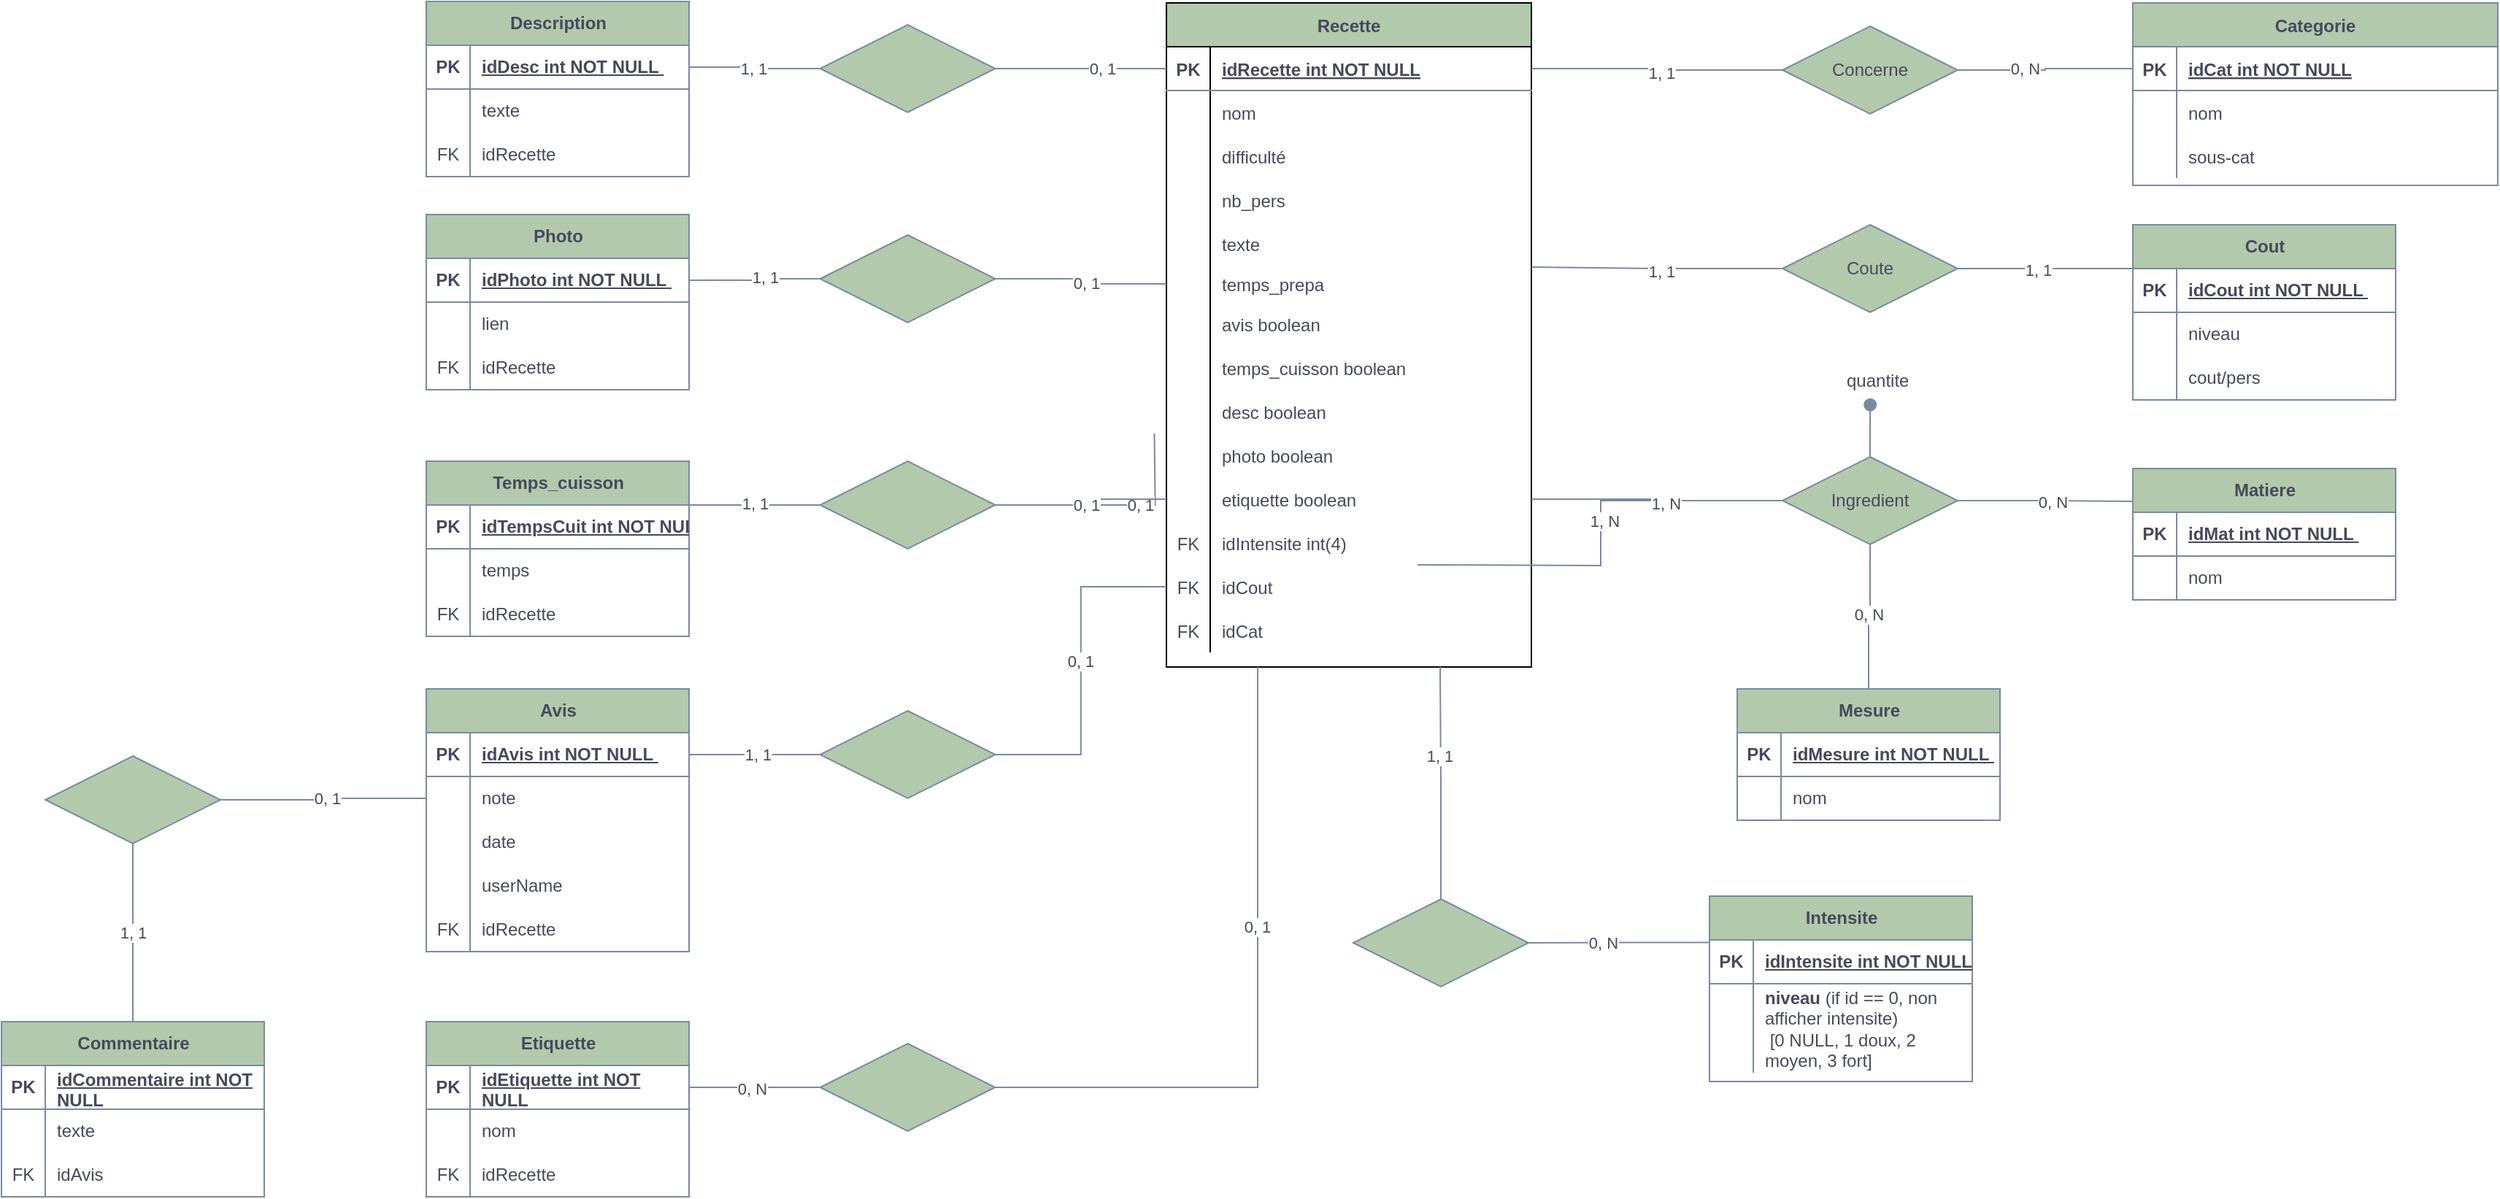 <mxfile version="25.0.1">
  <diagram id="R2lEEEUBdFMjLlhIrx00" name="Page-1">
    <mxGraphModel dx="2684" dy="608" grid="1" gridSize="10" guides="1" tooltips="1" connect="1" arrows="1" fold="1" page="1" pageScale="1" pageWidth="850" pageHeight="1100" math="0" shadow="0" extFonts="Permanent Marker^https://fonts.googleapis.com/css?family=Permanent+Marker">
      <root>
        <mxCell id="0" />
        <mxCell id="1" parent="0" />
        <mxCell id="bLFJfIPsX66ZwblhGDZm-128" value="" style="rounded=0;orthogonalLoop=1;jettySize=auto;html=1;strokeColor=#788AA3;fontColor=#46495D;fillColor=#B2C9AB;endArrow=none;endFill=0;entryX=1;entryY=0.5;entryDx=0;entryDy=0;edgeStyle=orthogonalEdgeStyle;exitX=0;exitY=0.5;exitDx=0;exitDy=0;" edge="1" parent="1" source="C-vyLk0tnHw3VtMMgP7b-3" target="bLFJfIPsX66ZwblhGDZm-125">
          <mxGeometry relative="1" as="geometry" />
        </mxCell>
        <mxCell id="bLFJfIPsX66ZwblhGDZm-233" value="0, N" style="edgeLabel;html=1;align=center;verticalAlign=middle;resizable=0;points=[];strokeColor=#788AA3;fontColor=#46495D;fillColor=#B2C9AB;" vertex="1" connectable="0" parent="bLFJfIPsX66ZwblhGDZm-128">
          <mxGeometry x="0.25" y="-1" relative="1" as="geometry">
            <mxPoint as="offset" />
          </mxGeometry>
        </mxCell>
        <mxCell id="C-vyLk0tnHw3VtMMgP7b-2" value="Categorie" style="shape=table;startSize=30;container=1;collapsible=1;childLayout=tableLayout;fixedRows=1;rowLines=0;fontStyle=1;align=center;resizeLast=1;labelBackgroundColor=none;fillColor=#B2C9AB;strokeColor=#788AA3;fontColor=#46495D;" parent="1" vertex="1">
          <mxGeometry x="600" y="5" width="250" height="125" as="geometry" />
        </mxCell>
        <mxCell id="C-vyLk0tnHw3VtMMgP7b-3" value="" style="shape=partialRectangle;collapsible=0;dropTarget=0;pointerEvents=0;fillColor=none;points=[[0,0.5],[1,0.5]];portConstraint=eastwest;top=0;left=0;right=0;bottom=1;labelBackgroundColor=none;strokeColor=#788AA3;fontColor=#46495D;" parent="C-vyLk0tnHw3VtMMgP7b-2" vertex="1">
          <mxGeometry y="30" width="250" height="30" as="geometry" />
        </mxCell>
        <mxCell id="C-vyLk0tnHw3VtMMgP7b-4" value="PK" style="shape=partialRectangle;overflow=hidden;connectable=0;fillColor=none;top=0;left=0;bottom=0;right=0;fontStyle=1;labelBackgroundColor=none;strokeColor=#788AA3;fontColor=#46495D;" parent="C-vyLk0tnHw3VtMMgP7b-3" vertex="1">
          <mxGeometry width="30" height="30" as="geometry">
            <mxRectangle width="30" height="30" as="alternateBounds" />
          </mxGeometry>
        </mxCell>
        <mxCell id="C-vyLk0tnHw3VtMMgP7b-5" value="idCat int NOT NULL " style="shape=partialRectangle;overflow=hidden;connectable=0;fillColor=none;top=0;left=0;bottom=0;right=0;align=left;spacingLeft=6;fontStyle=5;labelBackgroundColor=none;strokeColor=#788AA3;fontColor=#46495D;" parent="C-vyLk0tnHw3VtMMgP7b-3" vertex="1">
          <mxGeometry x="30" width="220" height="30" as="geometry">
            <mxRectangle width="220" height="30" as="alternateBounds" />
          </mxGeometry>
        </mxCell>
        <mxCell id="C-vyLk0tnHw3VtMMgP7b-6" value="" style="shape=partialRectangle;collapsible=0;dropTarget=0;pointerEvents=0;fillColor=none;points=[[0,0.5],[1,0.5]];portConstraint=eastwest;top=0;left=0;right=0;bottom=0;labelBackgroundColor=none;strokeColor=#788AA3;fontColor=#46495D;" parent="C-vyLk0tnHw3VtMMgP7b-2" vertex="1">
          <mxGeometry y="60" width="250" height="30" as="geometry" />
        </mxCell>
        <mxCell id="C-vyLk0tnHw3VtMMgP7b-7" value="" style="shape=partialRectangle;overflow=hidden;connectable=0;fillColor=none;top=0;left=0;bottom=0;right=0;labelBackgroundColor=none;strokeColor=#788AA3;fontColor=#46495D;" parent="C-vyLk0tnHw3VtMMgP7b-6" vertex="1">
          <mxGeometry width="30" height="30" as="geometry">
            <mxRectangle width="30" height="30" as="alternateBounds" />
          </mxGeometry>
        </mxCell>
        <mxCell id="C-vyLk0tnHw3VtMMgP7b-8" value="nom" style="shape=partialRectangle;overflow=hidden;connectable=0;fillColor=none;top=0;left=0;bottom=0;right=0;align=left;spacingLeft=6;labelBackgroundColor=none;strokeColor=#788AA3;fontColor=#46495D;" parent="C-vyLk0tnHw3VtMMgP7b-6" vertex="1">
          <mxGeometry x="30" width="220" height="30" as="geometry">
            <mxRectangle width="220" height="30" as="alternateBounds" />
          </mxGeometry>
        </mxCell>
        <mxCell id="C-vyLk0tnHw3VtMMgP7b-9" value="" style="shape=partialRectangle;collapsible=0;dropTarget=0;pointerEvents=0;fillColor=none;points=[[0,0.5],[1,0.5]];portConstraint=eastwest;top=0;left=0;right=0;bottom=0;labelBackgroundColor=none;strokeColor=#788AA3;fontColor=#46495D;" parent="C-vyLk0tnHw3VtMMgP7b-2" vertex="1">
          <mxGeometry y="90" width="250" height="30" as="geometry" />
        </mxCell>
        <mxCell id="C-vyLk0tnHw3VtMMgP7b-10" value="" style="shape=partialRectangle;overflow=hidden;connectable=0;fillColor=none;top=0;left=0;bottom=0;right=0;labelBackgroundColor=none;strokeColor=#788AA3;fontColor=#46495D;" parent="C-vyLk0tnHw3VtMMgP7b-9" vertex="1">
          <mxGeometry width="30" height="30" as="geometry">
            <mxRectangle width="30" height="30" as="alternateBounds" />
          </mxGeometry>
        </mxCell>
        <mxCell id="C-vyLk0tnHw3VtMMgP7b-11" value="sous-cat" style="shape=partialRectangle;overflow=hidden;connectable=0;fillColor=none;top=0;left=0;bottom=0;right=0;align=left;spacingLeft=6;labelBackgroundColor=none;strokeColor=#788AA3;fontColor=#46495D;" parent="C-vyLk0tnHw3VtMMgP7b-9" vertex="1">
          <mxGeometry x="30" width="220" height="30" as="geometry">
            <mxRectangle width="220" height="30" as="alternateBounds" />
          </mxGeometry>
        </mxCell>
        <object label="Recette" description="" nb_pers="" texte_par_etape="" photo="" temps_prepa="" temps_cuisson="" id="C-vyLk0tnHw3VtMMgP7b-23">
          <mxCell style="shape=table;startSize=30;container=1;collapsible=1;childLayout=tableLayout;fixedRows=1;rowLines=0;fontStyle=1;align=center;resizeLast=1;labelBackgroundColor=none;fillColor=#B2C9AB;strokeColor=default;fontColor=#46495D;swimlaneFillColor=none;gradientColor=none;perimeterSpacing=0;rounded=0;labelBorderColor=none;" parent="1" vertex="1">
            <mxGeometry x="-62" y="5" width="250" height="455" as="geometry">
              <mxRectangle x="120" y="110" width="80" height="30" as="alternateBounds" />
            </mxGeometry>
          </mxCell>
        </object>
        <mxCell id="C-vyLk0tnHw3VtMMgP7b-24" value="" style="shape=partialRectangle;collapsible=0;dropTarget=0;pointerEvents=0;fillColor=none;points=[[0,0.5],[1,0.5]];portConstraint=eastwest;top=0;left=0;right=0;bottom=1;labelBackgroundColor=none;strokeColor=#788AA3;fontColor=#46495D;" parent="C-vyLk0tnHw3VtMMgP7b-23" vertex="1">
          <mxGeometry y="30" width="250" height="30" as="geometry" />
        </mxCell>
        <mxCell id="C-vyLk0tnHw3VtMMgP7b-25" value="PK" style="shape=partialRectangle;overflow=hidden;connectable=0;fillColor=none;top=0;left=0;bottom=0;right=0;fontStyle=1;labelBackgroundColor=none;strokeColor=#788AA3;fontColor=#46495D;" parent="C-vyLk0tnHw3VtMMgP7b-24" vertex="1">
          <mxGeometry width="30" height="30" as="geometry">
            <mxRectangle width="30" height="30" as="alternateBounds" />
          </mxGeometry>
        </mxCell>
        <mxCell id="C-vyLk0tnHw3VtMMgP7b-26" value="idRecette int NOT NULL " style="shape=partialRectangle;overflow=hidden;connectable=0;fillColor=none;top=0;left=0;bottom=0;right=0;align=left;spacingLeft=6;fontStyle=5;labelBackgroundColor=none;strokeColor=#788AA3;fontColor=#46495D;" parent="C-vyLk0tnHw3VtMMgP7b-24" vertex="1">
          <mxGeometry x="30" width="220" height="30" as="geometry">
            <mxRectangle width="220" height="30" as="alternateBounds" />
          </mxGeometry>
        </mxCell>
        <mxCell id="C-vyLk0tnHw3VtMMgP7b-27" value="" style="shape=partialRectangle;collapsible=0;dropTarget=0;pointerEvents=0;fillColor=none;points=[[0,0.5],[1,0.5]];portConstraint=eastwest;top=0;left=0;right=0;bottom=0;labelBackgroundColor=none;strokeColor=#788AA3;fontColor=#46495D;" parent="C-vyLk0tnHw3VtMMgP7b-23" vertex="1">
          <mxGeometry y="60" width="250" height="30" as="geometry" />
        </mxCell>
        <mxCell id="C-vyLk0tnHw3VtMMgP7b-28" value="" style="shape=partialRectangle;overflow=hidden;connectable=0;fillColor=none;top=0;left=0;bottom=0;right=0;labelBackgroundColor=none;strokeColor=#788AA3;fontColor=#46495D;" parent="C-vyLk0tnHw3VtMMgP7b-27" vertex="1">
          <mxGeometry width="30" height="30" as="geometry">
            <mxRectangle width="30" height="30" as="alternateBounds" />
          </mxGeometry>
        </mxCell>
        <mxCell id="C-vyLk0tnHw3VtMMgP7b-29" value="nom" style="shape=partialRectangle;overflow=hidden;connectable=0;fillColor=none;top=0;left=0;bottom=0;right=0;align=left;spacingLeft=6;labelBackgroundColor=none;strokeColor=#788AA3;fontColor=#46495D;" parent="C-vyLk0tnHw3VtMMgP7b-27" vertex="1">
          <mxGeometry x="30" width="220" height="30" as="geometry">
            <mxRectangle width="220" height="30" as="alternateBounds" />
          </mxGeometry>
        </mxCell>
        <mxCell id="bLFJfIPsX66ZwblhGDZm-319" style="shape=partialRectangle;collapsible=0;dropTarget=0;pointerEvents=0;fillColor=none;points=[[0,0.5],[1,0.5]];portConstraint=eastwest;top=0;left=0;right=0;bottom=0;labelBackgroundColor=none;strokeColor=#788AA3;fontColor=#46495D;" vertex="1" parent="C-vyLk0tnHw3VtMMgP7b-23">
          <mxGeometry y="90" width="250" height="30" as="geometry" />
        </mxCell>
        <mxCell id="bLFJfIPsX66ZwblhGDZm-320" value="" style="shape=partialRectangle;overflow=hidden;connectable=0;fillColor=none;top=0;left=0;bottom=0;right=0;labelBackgroundColor=none;strokeColor=#788AA3;fontColor=#46495D;" vertex="1" parent="bLFJfIPsX66ZwblhGDZm-319">
          <mxGeometry width="30" height="30" as="geometry">
            <mxRectangle width="30" height="30" as="alternateBounds" />
          </mxGeometry>
        </mxCell>
        <mxCell id="bLFJfIPsX66ZwblhGDZm-321" value="difficulté" style="shape=partialRectangle;overflow=hidden;connectable=0;fillColor=none;top=0;left=0;bottom=0;right=0;align=left;spacingLeft=6;labelBackgroundColor=none;strokeColor=#788AA3;fontColor=#46495D;" vertex="1" parent="bLFJfIPsX66ZwblhGDZm-319">
          <mxGeometry x="30" width="220" height="30" as="geometry">
            <mxRectangle width="220" height="30" as="alternateBounds" />
          </mxGeometry>
        </mxCell>
        <mxCell id="bLFJfIPsX66ZwblhGDZm-30" style="shape=partialRectangle;collapsible=0;dropTarget=0;pointerEvents=0;fillColor=none;points=[[0,0.5],[1,0.5]];portConstraint=eastwest;top=0;left=0;right=0;bottom=0;labelBackgroundColor=none;strokeColor=#788AA3;fontColor=#46495D;" vertex="1" parent="C-vyLk0tnHw3VtMMgP7b-23">
          <mxGeometry y="120" width="250" height="30" as="geometry" />
        </mxCell>
        <mxCell id="bLFJfIPsX66ZwblhGDZm-31" style="shape=partialRectangle;overflow=hidden;connectable=0;fillColor=none;top=0;left=0;bottom=0;right=0;labelBackgroundColor=none;strokeColor=#788AA3;fontColor=#46495D;" vertex="1" parent="bLFJfIPsX66ZwblhGDZm-30">
          <mxGeometry width="30" height="30" as="geometry">
            <mxRectangle width="30" height="30" as="alternateBounds" />
          </mxGeometry>
        </mxCell>
        <mxCell id="bLFJfIPsX66ZwblhGDZm-32" value="nb_pers" style="shape=partialRectangle;overflow=hidden;connectable=0;fillColor=none;top=0;left=0;bottom=0;right=0;align=left;spacingLeft=6;labelBackgroundColor=none;strokeColor=#788AA3;fontColor=#46495D;" vertex="1" parent="bLFJfIPsX66ZwblhGDZm-30">
          <mxGeometry x="30" width="220" height="30" as="geometry">
            <mxRectangle width="220" height="30" as="alternateBounds" />
          </mxGeometry>
        </mxCell>
        <mxCell id="bLFJfIPsX66ZwblhGDZm-51" style="shape=partialRectangle;collapsible=0;dropTarget=0;pointerEvents=0;fillColor=none;points=[[0,0.5],[1,0.5]];portConstraint=eastwest;top=0;left=0;right=0;bottom=0;labelBackgroundColor=none;strokeColor=#788AA3;fontColor=#46495D;" vertex="1" parent="C-vyLk0tnHw3VtMMgP7b-23">
          <mxGeometry y="150" width="250" height="30" as="geometry" />
        </mxCell>
        <mxCell id="bLFJfIPsX66ZwblhGDZm-52" style="shape=partialRectangle;overflow=hidden;connectable=0;fillColor=none;top=0;left=0;bottom=0;right=0;labelBackgroundColor=none;strokeColor=#788AA3;fontColor=#46495D;" vertex="1" parent="bLFJfIPsX66ZwblhGDZm-51">
          <mxGeometry width="30" height="30" as="geometry">
            <mxRectangle width="30" height="30" as="alternateBounds" />
          </mxGeometry>
        </mxCell>
        <mxCell id="bLFJfIPsX66ZwblhGDZm-53" value="texte" style="shape=partialRectangle;overflow=hidden;connectable=0;fillColor=none;top=0;left=0;bottom=0;right=0;align=left;spacingLeft=6;labelBackgroundColor=none;strokeColor=#788AA3;fontColor=#46495D;" vertex="1" parent="bLFJfIPsX66ZwblhGDZm-51">
          <mxGeometry x="30" width="220" height="30" as="geometry">
            <mxRectangle width="220" height="30" as="alternateBounds" />
          </mxGeometry>
        </mxCell>
        <mxCell id="bLFJfIPsX66ZwblhGDZm-45" style="shape=partialRectangle;collapsible=0;dropTarget=0;pointerEvents=0;fillColor=none;points=[[0,0.5],[1,0.5]];portConstraint=eastwest;top=0;left=0;right=0;bottom=0;labelBackgroundColor=none;strokeColor=#788AA3;fontColor=#46495D;" vertex="1" parent="C-vyLk0tnHw3VtMMgP7b-23">
          <mxGeometry y="180" width="250" height="25" as="geometry" />
        </mxCell>
        <mxCell id="bLFJfIPsX66ZwblhGDZm-46" style="shape=partialRectangle;overflow=hidden;connectable=0;fillColor=none;top=0;left=0;bottom=0;right=0;labelBackgroundColor=none;strokeColor=#788AA3;fontColor=#46495D;" vertex="1" parent="bLFJfIPsX66ZwblhGDZm-45">
          <mxGeometry width="30" height="25" as="geometry">
            <mxRectangle width="30" height="25" as="alternateBounds" />
          </mxGeometry>
        </mxCell>
        <mxCell id="bLFJfIPsX66ZwblhGDZm-47" value="temps_prepa" style="shape=partialRectangle;overflow=hidden;connectable=0;fillColor=none;top=0;left=0;bottom=0;right=0;align=left;spacingLeft=6;labelBackgroundColor=none;strokeColor=#788AA3;fontColor=#46495D;" vertex="1" parent="bLFJfIPsX66ZwblhGDZm-45">
          <mxGeometry x="30" width="220" height="25" as="geometry">
            <mxRectangle width="220" height="25" as="alternateBounds" />
          </mxGeometry>
        </mxCell>
        <mxCell id="bLFJfIPsX66ZwblhGDZm-322" style="shape=partialRectangle;collapsible=0;dropTarget=0;pointerEvents=0;fillColor=none;points=[[0,0.5],[1,0.5]];portConstraint=eastwest;top=0;left=0;right=0;bottom=0;labelBackgroundColor=none;strokeColor=#788AA3;fontColor=#46495D;" vertex="1" parent="C-vyLk0tnHw3VtMMgP7b-23">
          <mxGeometry y="205" width="250" height="30" as="geometry" />
        </mxCell>
        <mxCell id="bLFJfIPsX66ZwblhGDZm-323" value="" style="shape=partialRectangle;overflow=hidden;connectable=0;fillColor=none;top=0;left=0;bottom=0;right=0;labelBackgroundColor=none;strokeColor=#788AA3;fontColor=#46495D;" vertex="1" parent="bLFJfIPsX66ZwblhGDZm-322">
          <mxGeometry width="30" height="30" as="geometry">
            <mxRectangle width="30" height="30" as="alternateBounds" />
          </mxGeometry>
        </mxCell>
        <mxCell id="bLFJfIPsX66ZwblhGDZm-324" value="avis boolean" style="shape=partialRectangle;overflow=hidden;connectable=0;fillColor=none;top=0;left=0;bottom=0;right=0;align=left;spacingLeft=6;labelBackgroundColor=none;strokeColor=#788AA3;fontColor=#46495D;" vertex="1" parent="bLFJfIPsX66ZwblhGDZm-322">
          <mxGeometry x="30" width="220" height="30" as="geometry">
            <mxRectangle width="220" height="30" as="alternateBounds" />
          </mxGeometry>
        </mxCell>
        <mxCell id="bLFJfIPsX66ZwblhGDZm-132" style="shape=partialRectangle;collapsible=0;dropTarget=0;pointerEvents=0;fillColor=none;points=[[0,0.5],[1,0.5]];portConstraint=eastwest;top=0;left=0;right=0;bottom=0;labelBackgroundColor=none;strokeColor=#788AA3;fontColor=#46495D;" vertex="1" parent="C-vyLk0tnHw3VtMMgP7b-23">
          <mxGeometry y="235" width="250" height="30" as="geometry" />
        </mxCell>
        <mxCell id="bLFJfIPsX66ZwblhGDZm-133" style="shape=partialRectangle;overflow=hidden;connectable=0;fillColor=none;top=0;left=0;bottom=0;right=0;labelBackgroundColor=none;strokeColor=#788AA3;fontColor=#46495D;" vertex="1" parent="bLFJfIPsX66ZwblhGDZm-132">
          <mxGeometry width="30" height="30" as="geometry">
            <mxRectangle width="30" height="30" as="alternateBounds" />
          </mxGeometry>
        </mxCell>
        <mxCell id="bLFJfIPsX66ZwblhGDZm-134" value="temps_cuisson boolean" style="shape=partialRectangle;overflow=hidden;connectable=0;fillColor=none;top=0;left=0;bottom=0;right=0;align=left;spacingLeft=6;labelBackgroundColor=none;strokeColor=#788AA3;fontColor=#46495D;" vertex="1" parent="bLFJfIPsX66ZwblhGDZm-132">
          <mxGeometry x="30" width="220" height="30" as="geometry">
            <mxRectangle width="220" height="30" as="alternateBounds" />
          </mxGeometry>
        </mxCell>
        <mxCell id="bLFJfIPsX66ZwblhGDZm-205" style="shape=partialRectangle;collapsible=0;dropTarget=0;pointerEvents=0;fillColor=none;points=[[0,0.5],[1,0.5]];portConstraint=eastwest;top=0;left=0;right=0;bottom=0;labelBackgroundColor=none;strokeColor=#788AA3;fontColor=#46495D;" vertex="1" parent="C-vyLk0tnHw3VtMMgP7b-23">
          <mxGeometry y="265" width="250" height="30" as="geometry" />
        </mxCell>
        <mxCell id="bLFJfIPsX66ZwblhGDZm-206" style="shape=partialRectangle;overflow=hidden;connectable=0;fillColor=none;top=0;left=0;bottom=0;right=0;labelBackgroundColor=none;strokeColor=#788AA3;fontColor=#46495D;" vertex="1" parent="bLFJfIPsX66ZwblhGDZm-205">
          <mxGeometry width="30" height="30" as="geometry">
            <mxRectangle width="30" height="30" as="alternateBounds" />
          </mxGeometry>
        </mxCell>
        <mxCell id="bLFJfIPsX66ZwblhGDZm-207" value="desc boolean" style="shape=partialRectangle;overflow=hidden;connectable=0;fillColor=none;top=0;left=0;bottom=0;right=0;align=left;spacingLeft=6;labelBackgroundColor=none;strokeColor=#788AA3;fontColor=#46495D;" vertex="1" parent="bLFJfIPsX66ZwblhGDZm-205">
          <mxGeometry x="30" width="220" height="30" as="geometry">
            <mxRectangle width="220" height="30" as="alternateBounds" />
          </mxGeometry>
        </mxCell>
        <mxCell id="bLFJfIPsX66ZwblhGDZm-214" style="shape=partialRectangle;collapsible=0;dropTarget=0;pointerEvents=0;fillColor=none;points=[[0,0.5],[1,0.5]];portConstraint=eastwest;top=0;left=0;right=0;bottom=0;labelBackgroundColor=none;strokeColor=#788AA3;fontColor=#46495D;" vertex="1" parent="C-vyLk0tnHw3VtMMgP7b-23">
          <mxGeometry y="295" width="250" height="30" as="geometry" />
        </mxCell>
        <mxCell id="bLFJfIPsX66ZwblhGDZm-215" style="shape=partialRectangle;overflow=hidden;connectable=0;fillColor=none;top=0;left=0;bottom=0;right=0;labelBackgroundColor=none;strokeColor=#788AA3;fontColor=#46495D;" vertex="1" parent="bLFJfIPsX66ZwblhGDZm-214">
          <mxGeometry width="30" height="30" as="geometry">
            <mxRectangle width="30" height="30" as="alternateBounds" />
          </mxGeometry>
        </mxCell>
        <mxCell id="bLFJfIPsX66ZwblhGDZm-216" value="photo boolean" style="shape=partialRectangle;overflow=hidden;connectable=0;fillColor=none;top=0;left=0;bottom=0;right=0;align=left;spacingLeft=6;labelBackgroundColor=none;strokeColor=#788AA3;fontColor=#46495D;" vertex="1" parent="bLFJfIPsX66ZwblhGDZm-214">
          <mxGeometry x="30" width="220" height="30" as="geometry">
            <mxRectangle width="220" height="30" as="alternateBounds" />
          </mxGeometry>
        </mxCell>
        <mxCell id="bLFJfIPsX66ZwblhGDZm-208" style="shape=partialRectangle;collapsible=0;dropTarget=0;pointerEvents=0;fillColor=none;points=[[0,0.5],[1,0.5]];portConstraint=eastwest;top=0;left=0;right=0;bottom=0;labelBackgroundColor=none;strokeColor=#788AA3;fontColor=#46495D;" vertex="1" parent="C-vyLk0tnHw3VtMMgP7b-23">
          <mxGeometry y="325" width="250" height="30" as="geometry" />
        </mxCell>
        <mxCell id="bLFJfIPsX66ZwblhGDZm-209" style="shape=partialRectangle;overflow=hidden;connectable=0;fillColor=none;top=0;left=0;bottom=0;right=0;labelBackgroundColor=none;strokeColor=#788AA3;fontColor=#46495D;" vertex="1" parent="bLFJfIPsX66ZwblhGDZm-208">
          <mxGeometry width="30" height="30" as="geometry">
            <mxRectangle width="30" height="30" as="alternateBounds" />
          </mxGeometry>
        </mxCell>
        <mxCell id="bLFJfIPsX66ZwblhGDZm-210" value="etiquette boolean" style="shape=partialRectangle;overflow=hidden;connectable=0;fillColor=none;top=0;left=0;bottom=0;right=0;align=left;spacingLeft=6;labelBackgroundColor=none;strokeColor=#788AA3;fontColor=#46495D;" vertex="1" parent="bLFJfIPsX66ZwblhGDZm-208">
          <mxGeometry x="30" width="220" height="30" as="geometry">
            <mxRectangle width="220" height="30" as="alternateBounds" />
          </mxGeometry>
        </mxCell>
        <mxCell id="bLFJfIPsX66ZwblhGDZm-229" style="shape=partialRectangle;collapsible=0;dropTarget=0;pointerEvents=0;fillColor=none;points=[[0,0.5],[1,0.5]];portConstraint=eastwest;top=0;left=0;right=0;bottom=0;labelBackgroundColor=none;strokeColor=#788AA3;fontColor=#46495D;" vertex="1" parent="C-vyLk0tnHw3VtMMgP7b-23">
          <mxGeometry y="355" width="250" height="30" as="geometry" />
        </mxCell>
        <mxCell id="bLFJfIPsX66ZwblhGDZm-230" value="FK" style="shape=partialRectangle;overflow=hidden;connectable=0;fillColor=none;top=0;left=0;bottom=0;right=0;labelBackgroundColor=none;strokeColor=#788AA3;fontColor=#46495D;" vertex="1" parent="bLFJfIPsX66ZwblhGDZm-229">
          <mxGeometry width="30" height="30" as="geometry">
            <mxRectangle width="30" height="30" as="alternateBounds" />
          </mxGeometry>
        </mxCell>
        <mxCell id="bLFJfIPsX66ZwblhGDZm-231" value="idIntensite int(4)" style="shape=partialRectangle;overflow=hidden;connectable=0;fillColor=none;top=0;left=0;bottom=0;right=0;align=left;spacingLeft=6;labelBackgroundColor=none;strokeColor=#788AA3;fontColor=#46495D;" vertex="1" parent="bLFJfIPsX66ZwblhGDZm-229">
          <mxGeometry x="30" width="220" height="30" as="geometry">
            <mxRectangle width="220" height="30" as="alternateBounds" />
          </mxGeometry>
        </mxCell>
        <mxCell id="bLFJfIPsX66ZwblhGDZm-330" style="shape=partialRectangle;collapsible=0;dropTarget=0;pointerEvents=0;fillColor=none;points=[[0,0.5],[1,0.5]];portConstraint=eastwest;top=0;left=0;right=0;bottom=0;labelBackgroundColor=none;strokeColor=#788AA3;fontColor=#46495D;" vertex="1" parent="C-vyLk0tnHw3VtMMgP7b-23">
          <mxGeometry y="385" width="250" height="30" as="geometry" />
        </mxCell>
        <mxCell id="bLFJfIPsX66ZwblhGDZm-331" value="FK" style="shape=partialRectangle;overflow=hidden;connectable=0;fillColor=none;top=0;left=0;bottom=0;right=0;labelBackgroundColor=none;strokeColor=#788AA3;fontColor=#46495D;" vertex="1" parent="bLFJfIPsX66ZwblhGDZm-330">
          <mxGeometry width="30" height="30" as="geometry">
            <mxRectangle width="30" height="30" as="alternateBounds" />
          </mxGeometry>
        </mxCell>
        <mxCell id="bLFJfIPsX66ZwblhGDZm-332" value="idCout" style="shape=partialRectangle;overflow=hidden;connectable=0;fillColor=none;top=0;left=0;bottom=0;right=0;align=left;spacingLeft=6;labelBackgroundColor=none;strokeColor=#788AA3;fontColor=#46495D;" vertex="1" parent="bLFJfIPsX66ZwblhGDZm-330">
          <mxGeometry x="30" width="220" height="30" as="geometry">
            <mxRectangle width="220" height="30" as="alternateBounds" />
          </mxGeometry>
        </mxCell>
        <mxCell id="bLFJfIPsX66ZwblhGDZm-327" style="shape=partialRectangle;collapsible=0;dropTarget=0;pointerEvents=0;fillColor=none;points=[[0,0.5],[1,0.5]];portConstraint=eastwest;top=0;left=0;right=0;bottom=0;labelBackgroundColor=none;strokeColor=#788AA3;fontColor=#46495D;" vertex="1" parent="C-vyLk0tnHw3VtMMgP7b-23">
          <mxGeometry y="415" width="250" height="30" as="geometry" />
        </mxCell>
        <mxCell id="bLFJfIPsX66ZwblhGDZm-328" value="FK" style="shape=partialRectangle;overflow=hidden;connectable=0;fillColor=none;top=0;left=0;bottom=0;right=0;labelBackgroundColor=none;strokeColor=#788AA3;fontColor=#46495D;" vertex="1" parent="bLFJfIPsX66ZwblhGDZm-327">
          <mxGeometry width="30" height="30" as="geometry">
            <mxRectangle width="30" height="30" as="alternateBounds" />
          </mxGeometry>
        </mxCell>
        <mxCell id="bLFJfIPsX66ZwblhGDZm-329" value="idCat" style="shape=partialRectangle;overflow=hidden;connectable=0;fillColor=none;top=0;left=0;bottom=0;right=0;align=left;spacingLeft=6;labelBackgroundColor=none;strokeColor=#788AA3;fontColor=#46495D;" vertex="1" parent="bLFJfIPsX66ZwblhGDZm-327">
          <mxGeometry x="30" width="220" height="30" as="geometry">
            <mxRectangle width="220" height="30" as="alternateBounds" />
          </mxGeometry>
        </mxCell>
        <mxCell id="bLFJfIPsX66ZwblhGDZm-67" value="Avis" style="shape=table;startSize=30;container=1;collapsible=1;childLayout=tableLayout;fixedRows=1;rowLines=0;fontStyle=1;align=center;resizeLast=1;html=1;strokeColor=#788AA3;fontColor=#46495D;fillColor=#B2C9AB;" vertex="1" parent="1">
          <mxGeometry x="-569" y="475" width="180" height="180" as="geometry" />
        </mxCell>
        <mxCell id="bLFJfIPsX66ZwblhGDZm-68" value="" style="shape=tableRow;horizontal=0;startSize=0;swimlaneHead=0;swimlaneBody=0;fillColor=none;collapsible=0;dropTarget=0;points=[[0,0.5],[1,0.5]];portConstraint=eastwest;top=0;left=0;right=0;bottom=1;strokeColor=#788AA3;fontColor=#46495D;" vertex="1" parent="bLFJfIPsX66ZwblhGDZm-67">
          <mxGeometry y="30" width="180" height="30" as="geometry" />
        </mxCell>
        <mxCell id="bLFJfIPsX66ZwblhGDZm-69" value="PK" style="shape=partialRectangle;connectable=0;fillColor=none;top=0;left=0;bottom=0;right=0;fontStyle=1;overflow=hidden;whiteSpace=wrap;html=1;strokeColor=#788AA3;fontColor=#46495D;" vertex="1" parent="bLFJfIPsX66ZwblhGDZm-68">
          <mxGeometry width="30" height="30" as="geometry">
            <mxRectangle width="30" height="30" as="alternateBounds" />
          </mxGeometry>
        </mxCell>
        <mxCell id="bLFJfIPsX66ZwblhGDZm-70" value="&lt;span style=&quot;white-space: nowrap;&quot;&gt;idAvis int NOT NULL&amp;nbsp;&lt;/span&gt;" style="shape=partialRectangle;connectable=0;fillColor=none;top=0;left=0;bottom=0;right=0;align=left;spacingLeft=6;fontStyle=5;overflow=hidden;whiteSpace=wrap;html=1;strokeColor=#788AA3;fontColor=#46495D;" vertex="1" parent="bLFJfIPsX66ZwblhGDZm-68">
          <mxGeometry x="30" width="150" height="30" as="geometry">
            <mxRectangle width="150" height="30" as="alternateBounds" />
          </mxGeometry>
        </mxCell>
        <mxCell id="bLFJfIPsX66ZwblhGDZm-71" value="" style="shape=tableRow;horizontal=0;startSize=0;swimlaneHead=0;swimlaneBody=0;fillColor=none;collapsible=0;dropTarget=0;points=[[0,0.5],[1,0.5]];portConstraint=eastwest;top=0;left=0;right=0;bottom=0;strokeColor=#788AA3;fontColor=#46495D;" vertex="1" parent="bLFJfIPsX66ZwblhGDZm-67">
          <mxGeometry y="60" width="180" height="30" as="geometry" />
        </mxCell>
        <mxCell id="bLFJfIPsX66ZwblhGDZm-72" value="" style="shape=partialRectangle;connectable=0;fillColor=none;top=0;left=0;bottom=0;right=0;editable=1;overflow=hidden;whiteSpace=wrap;html=1;strokeColor=#788AA3;fontColor=#46495D;" vertex="1" parent="bLFJfIPsX66ZwblhGDZm-71">
          <mxGeometry width="30" height="30" as="geometry">
            <mxRectangle width="30" height="30" as="alternateBounds" />
          </mxGeometry>
        </mxCell>
        <mxCell id="bLFJfIPsX66ZwblhGDZm-73" value="note" style="shape=partialRectangle;connectable=0;fillColor=none;top=0;left=0;bottom=0;right=0;align=left;spacingLeft=6;overflow=hidden;whiteSpace=wrap;html=1;strokeColor=#788AA3;fontColor=#46495D;" vertex="1" parent="bLFJfIPsX66ZwblhGDZm-71">
          <mxGeometry x="30" width="150" height="30" as="geometry">
            <mxRectangle width="150" height="30" as="alternateBounds" />
          </mxGeometry>
        </mxCell>
        <mxCell id="bLFJfIPsX66ZwblhGDZm-335" style="shape=tableRow;horizontal=0;startSize=0;swimlaneHead=0;swimlaneBody=0;fillColor=none;collapsible=0;dropTarget=0;points=[[0,0.5],[1,0.5]];portConstraint=eastwest;top=0;left=0;right=0;bottom=0;strokeColor=#788AA3;fontColor=#46495D;" vertex="1" parent="bLFJfIPsX66ZwblhGDZm-67">
          <mxGeometry y="90" width="180" height="30" as="geometry" />
        </mxCell>
        <mxCell id="bLFJfIPsX66ZwblhGDZm-336" style="shape=partialRectangle;connectable=0;fillColor=none;top=0;left=0;bottom=0;right=0;editable=1;overflow=hidden;whiteSpace=wrap;html=1;strokeColor=#788AA3;fontColor=#46495D;" vertex="1" parent="bLFJfIPsX66ZwblhGDZm-335">
          <mxGeometry width="30" height="30" as="geometry">
            <mxRectangle width="30" height="30" as="alternateBounds" />
          </mxGeometry>
        </mxCell>
        <mxCell id="bLFJfIPsX66ZwblhGDZm-337" value="date" style="shape=partialRectangle;connectable=0;fillColor=none;top=0;left=0;bottom=0;right=0;align=left;spacingLeft=6;overflow=hidden;whiteSpace=wrap;html=1;strokeColor=#788AA3;fontColor=#46495D;" vertex="1" parent="bLFJfIPsX66ZwblhGDZm-335">
          <mxGeometry x="30" width="150" height="30" as="geometry">
            <mxRectangle width="150" height="30" as="alternateBounds" />
          </mxGeometry>
        </mxCell>
        <mxCell id="bLFJfIPsX66ZwblhGDZm-338" style="shape=tableRow;horizontal=0;startSize=0;swimlaneHead=0;swimlaneBody=0;fillColor=none;collapsible=0;dropTarget=0;points=[[0,0.5],[1,0.5]];portConstraint=eastwest;top=0;left=0;right=0;bottom=0;strokeColor=#788AA3;fontColor=#46495D;" vertex="1" parent="bLFJfIPsX66ZwblhGDZm-67">
          <mxGeometry y="120" width="180" height="30" as="geometry" />
        </mxCell>
        <mxCell id="bLFJfIPsX66ZwblhGDZm-339" style="shape=partialRectangle;connectable=0;fillColor=none;top=0;left=0;bottom=0;right=0;editable=1;overflow=hidden;whiteSpace=wrap;html=1;strokeColor=#788AA3;fontColor=#46495D;" vertex="1" parent="bLFJfIPsX66ZwblhGDZm-338">
          <mxGeometry width="30" height="30" as="geometry">
            <mxRectangle width="30" height="30" as="alternateBounds" />
          </mxGeometry>
        </mxCell>
        <mxCell id="bLFJfIPsX66ZwblhGDZm-340" value="userName" style="shape=partialRectangle;connectable=0;fillColor=none;top=0;left=0;bottom=0;right=0;align=left;spacingLeft=6;overflow=hidden;whiteSpace=wrap;html=1;strokeColor=#788AA3;fontColor=#46495D;" vertex="1" parent="bLFJfIPsX66ZwblhGDZm-338">
          <mxGeometry x="30" width="150" height="30" as="geometry">
            <mxRectangle width="150" height="30" as="alternateBounds" />
          </mxGeometry>
        </mxCell>
        <mxCell id="bLFJfIPsX66ZwblhGDZm-77" value="" style="shape=tableRow;horizontal=0;startSize=0;swimlaneHead=0;swimlaneBody=0;fillColor=none;collapsible=0;dropTarget=0;points=[[0,0.5],[1,0.5]];portConstraint=eastwest;top=0;left=0;right=0;bottom=0;strokeColor=#788AA3;fontColor=#46495D;" vertex="1" parent="bLFJfIPsX66ZwblhGDZm-67">
          <mxGeometry y="150" width="180" height="30" as="geometry" />
        </mxCell>
        <mxCell id="bLFJfIPsX66ZwblhGDZm-78" value="FK" style="shape=partialRectangle;connectable=0;fillColor=none;top=0;left=0;bottom=0;right=0;editable=1;overflow=hidden;whiteSpace=wrap;html=1;strokeColor=#788AA3;fontColor=#46495D;" vertex="1" parent="bLFJfIPsX66ZwblhGDZm-77">
          <mxGeometry width="30" height="30" as="geometry">
            <mxRectangle width="30" height="30" as="alternateBounds" />
          </mxGeometry>
        </mxCell>
        <mxCell id="bLFJfIPsX66ZwblhGDZm-79" value="idRecette" style="shape=partialRectangle;connectable=0;fillColor=none;top=0;left=0;bottom=0;right=0;align=left;spacingLeft=6;overflow=hidden;whiteSpace=wrap;html=1;strokeColor=#788AA3;fontColor=#46495D;" vertex="1" parent="bLFJfIPsX66ZwblhGDZm-77">
          <mxGeometry x="30" width="150" height="30" as="geometry">
            <mxRectangle width="150" height="30" as="alternateBounds" />
          </mxGeometry>
        </mxCell>
        <mxCell id="bLFJfIPsX66ZwblhGDZm-80" value="Cout" style="shape=table;startSize=30;container=1;collapsible=1;childLayout=tableLayout;fixedRows=1;rowLines=0;fontStyle=1;align=center;resizeLast=1;html=1;strokeColor=#788AA3;fontColor=#46495D;fillColor=#B2C9AB;" vertex="1" parent="1">
          <mxGeometry x="600" y="157" width="180" height="120" as="geometry" />
        </mxCell>
        <mxCell id="bLFJfIPsX66ZwblhGDZm-81" value="" style="shape=tableRow;horizontal=0;startSize=0;swimlaneHead=0;swimlaneBody=0;fillColor=none;collapsible=0;dropTarget=0;points=[[0,0.5],[1,0.5]];portConstraint=eastwest;top=0;left=0;right=0;bottom=1;strokeColor=#788AA3;fontColor=#46495D;" vertex="1" parent="bLFJfIPsX66ZwblhGDZm-80">
          <mxGeometry y="30" width="180" height="30" as="geometry" />
        </mxCell>
        <mxCell id="bLFJfIPsX66ZwblhGDZm-82" value="PK" style="shape=partialRectangle;connectable=0;fillColor=none;top=0;left=0;bottom=0;right=0;fontStyle=1;overflow=hidden;whiteSpace=wrap;html=1;strokeColor=#788AA3;fontColor=#46495D;" vertex="1" parent="bLFJfIPsX66ZwblhGDZm-81">
          <mxGeometry width="30" height="30" as="geometry">
            <mxRectangle width="30" height="30" as="alternateBounds" />
          </mxGeometry>
        </mxCell>
        <mxCell id="bLFJfIPsX66ZwblhGDZm-83" value="&lt;span style=&quot;white-space: nowrap;&quot;&gt;idCout int NOT NULL&amp;nbsp;&lt;/span&gt;" style="shape=partialRectangle;connectable=0;fillColor=none;top=0;left=0;bottom=0;right=0;align=left;spacingLeft=6;fontStyle=5;overflow=hidden;whiteSpace=wrap;html=1;strokeColor=#788AA3;fontColor=#46495D;" vertex="1" parent="bLFJfIPsX66ZwblhGDZm-81">
          <mxGeometry x="30" width="150" height="30" as="geometry">
            <mxRectangle width="150" height="30" as="alternateBounds" />
          </mxGeometry>
        </mxCell>
        <mxCell id="bLFJfIPsX66ZwblhGDZm-84" value="" style="shape=tableRow;horizontal=0;startSize=0;swimlaneHead=0;swimlaneBody=0;fillColor=none;collapsible=0;dropTarget=0;points=[[0,0.5],[1,0.5]];portConstraint=eastwest;top=0;left=0;right=0;bottom=0;strokeColor=#788AA3;fontColor=#46495D;" vertex="1" parent="bLFJfIPsX66ZwblhGDZm-80">
          <mxGeometry y="60" width="180" height="30" as="geometry" />
        </mxCell>
        <mxCell id="bLFJfIPsX66ZwblhGDZm-85" value="" style="shape=partialRectangle;connectable=0;fillColor=none;top=0;left=0;bottom=0;right=0;editable=1;overflow=hidden;whiteSpace=wrap;html=1;strokeColor=#788AA3;fontColor=#46495D;" vertex="1" parent="bLFJfIPsX66ZwblhGDZm-84">
          <mxGeometry width="30" height="30" as="geometry">
            <mxRectangle width="30" height="30" as="alternateBounds" />
          </mxGeometry>
        </mxCell>
        <mxCell id="bLFJfIPsX66ZwblhGDZm-86" value="niveau" style="shape=partialRectangle;connectable=0;fillColor=none;top=0;left=0;bottom=0;right=0;align=left;spacingLeft=6;overflow=hidden;whiteSpace=wrap;html=1;strokeColor=#788AA3;fontColor=#46495D;" vertex="1" parent="bLFJfIPsX66ZwblhGDZm-84">
          <mxGeometry x="30" width="150" height="30" as="geometry">
            <mxRectangle width="150" height="30" as="alternateBounds" />
          </mxGeometry>
        </mxCell>
        <mxCell id="bLFJfIPsX66ZwblhGDZm-90" value="" style="shape=tableRow;horizontal=0;startSize=0;swimlaneHead=0;swimlaneBody=0;fillColor=none;collapsible=0;dropTarget=0;points=[[0,0.5],[1,0.5]];portConstraint=eastwest;top=0;left=0;right=0;bottom=0;strokeColor=#788AA3;fontColor=#46495D;" vertex="1" parent="bLFJfIPsX66ZwblhGDZm-80">
          <mxGeometry y="90" width="180" height="30" as="geometry" />
        </mxCell>
        <mxCell id="bLFJfIPsX66ZwblhGDZm-91" value="" style="shape=partialRectangle;connectable=0;fillColor=none;top=0;left=0;bottom=0;right=0;editable=1;overflow=hidden;whiteSpace=wrap;html=1;strokeColor=#788AA3;fontColor=#46495D;" vertex="1" parent="bLFJfIPsX66ZwblhGDZm-90">
          <mxGeometry width="30" height="30" as="geometry">
            <mxRectangle width="30" height="30" as="alternateBounds" />
          </mxGeometry>
        </mxCell>
        <mxCell id="bLFJfIPsX66ZwblhGDZm-92" value="cout/pers" style="shape=partialRectangle;connectable=0;fillColor=none;top=0;left=0;bottom=0;right=0;align=left;spacingLeft=6;overflow=hidden;whiteSpace=wrap;html=1;strokeColor=#788AA3;fontColor=#46495D;" vertex="1" parent="bLFJfIPsX66ZwblhGDZm-90">
          <mxGeometry x="30" width="150" height="30" as="geometry">
            <mxRectangle width="150" height="30" as="alternateBounds" />
          </mxGeometry>
        </mxCell>
        <mxCell id="bLFJfIPsX66ZwblhGDZm-93" value="Intensite" style="shape=table;startSize=30;container=1;collapsible=1;childLayout=tableLayout;fixedRows=1;rowLines=0;fontStyle=1;align=center;resizeLast=1;html=1;strokeColor=#788AA3;fontColor=#46495D;fillColor=#B2C9AB;" vertex="1" parent="1">
          <mxGeometry x="310" y="617" width="180" height="127" as="geometry" />
        </mxCell>
        <mxCell id="bLFJfIPsX66ZwblhGDZm-94" value="" style="shape=tableRow;horizontal=0;startSize=0;swimlaneHead=0;swimlaneBody=0;fillColor=none;collapsible=0;dropTarget=0;points=[[0,0.5],[1,0.5]];portConstraint=eastwest;top=0;left=0;right=0;bottom=1;strokeColor=#788AA3;fontColor=#46495D;perimeterSpacing=1;" vertex="1" parent="bLFJfIPsX66ZwblhGDZm-93">
          <mxGeometry y="30" width="180" height="30" as="geometry" />
        </mxCell>
        <mxCell id="bLFJfIPsX66ZwblhGDZm-95" value="PK" style="shape=partialRectangle;connectable=0;fillColor=none;top=0;left=0;bottom=0;right=0;fontStyle=1;overflow=hidden;whiteSpace=wrap;html=1;strokeColor=#788AA3;fontColor=#46495D;perimeterSpacing=1;" vertex="1" parent="bLFJfIPsX66ZwblhGDZm-94">
          <mxGeometry width="30" height="30" as="geometry">
            <mxRectangle width="30" height="30" as="alternateBounds" />
          </mxGeometry>
        </mxCell>
        <mxCell id="bLFJfIPsX66ZwblhGDZm-96" value="&lt;span style=&quot;white-space: nowrap;&quot;&gt;idIntensite int NOT NULL&amp;nbsp;&lt;/span&gt;" style="shape=partialRectangle;connectable=0;fillColor=none;top=0;left=0;bottom=0;right=0;align=left;spacingLeft=6;fontStyle=5;overflow=hidden;whiteSpace=wrap;html=1;strokeColor=#788AA3;fontColor=#46495D;perimeterSpacing=1;" vertex="1" parent="bLFJfIPsX66ZwblhGDZm-94">
          <mxGeometry x="30" width="150" height="30" as="geometry">
            <mxRectangle width="150" height="30" as="alternateBounds" />
          </mxGeometry>
        </mxCell>
        <mxCell id="bLFJfIPsX66ZwblhGDZm-97" value="" style="shape=tableRow;horizontal=0;startSize=0;swimlaneHead=0;swimlaneBody=0;fillColor=none;collapsible=0;dropTarget=0;points=[[0,0.5],[1,0.5]];portConstraint=eastwest;top=0;left=0;right=0;bottom=0;strokeColor=#788AA3;fontColor=#46495D;perimeterSpacing=1;" vertex="1" parent="bLFJfIPsX66ZwblhGDZm-93">
          <mxGeometry y="60" width="180" height="61" as="geometry" />
        </mxCell>
        <mxCell id="bLFJfIPsX66ZwblhGDZm-98" value="" style="shape=partialRectangle;connectable=0;fillColor=none;top=0;left=0;bottom=0;right=0;editable=1;overflow=hidden;whiteSpace=wrap;html=1;strokeColor=#788AA3;fontColor=#46495D;perimeterSpacing=1;" vertex="1" parent="bLFJfIPsX66ZwblhGDZm-97">
          <mxGeometry width="30" height="61" as="geometry">
            <mxRectangle width="30" height="61" as="alternateBounds" />
          </mxGeometry>
        </mxCell>
        <mxCell id="bLFJfIPsX66ZwblhGDZm-99" value="&lt;b&gt;niveau&lt;/b&gt; (if id == 0, non afficher intensite)&lt;div&gt;&amp;nbsp;[0 NULL, 1 doux, 2 moyen, 3 fort]&lt;/div&gt;" style="shape=partialRectangle;connectable=0;fillColor=none;top=0;left=0;bottom=0;right=0;align=left;spacingLeft=6;overflow=hidden;whiteSpace=wrap;html=1;strokeColor=#788AA3;fontColor=#46495D;perimeterSpacing=1;" vertex="1" parent="bLFJfIPsX66ZwblhGDZm-97">
          <mxGeometry x="30" width="150" height="61" as="geometry">
            <mxRectangle width="150" height="61" as="alternateBounds" />
          </mxGeometry>
        </mxCell>
        <mxCell id="bLFJfIPsX66ZwblhGDZm-106" value="Etiquette" style="shape=table;startSize=30;container=1;collapsible=1;childLayout=tableLayout;fixedRows=1;rowLines=0;fontStyle=1;align=center;resizeLast=1;html=1;strokeColor=#788AA3;fontColor=#46495D;fillColor=#B2C9AB;" vertex="1" parent="1">
          <mxGeometry x="-569" y="703" width="180" height="120" as="geometry" />
        </mxCell>
        <mxCell id="bLFJfIPsX66ZwblhGDZm-107" value="" style="shape=tableRow;horizontal=0;startSize=0;swimlaneHead=0;swimlaneBody=0;fillColor=none;collapsible=0;dropTarget=0;points=[[0,0.5],[1,0.5]];portConstraint=eastwest;top=0;left=0;right=0;bottom=1;strokeColor=#788AA3;fontColor=#46495D;" vertex="1" parent="bLFJfIPsX66ZwblhGDZm-106">
          <mxGeometry y="30" width="180" height="30" as="geometry" />
        </mxCell>
        <mxCell id="bLFJfIPsX66ZwblhGDZm-108" value="PK" style="shape=partialRectangle;connectable=0;fillColor=none;top=0;left=0;bottom=0;right=0;fontStyle=1;overflow=hidden;whiteSpace=wrap;html=1;strokeColor=#788AA3;fontColor=#46495D;" vertex="1" parent="bLFJfIPsX66ZwblhGDZm-107">
          <mxGeometry width="30" height="30" as="geometry">
            <mxRectangle width="30" height="30" as="alternateBounds" />
          </mxGeometry>
        </mxCell>
        <mxCell id="bLFJfIPsX66ZwblhGDZm-109" value="&lt;span style=&quot;text-wrap-mode: nowrap;&quot;&gt;idEtiquette int NOT NULL&amp;nbsp;&lt;/span&gt;" style="shape=partialRectangle;connectable=0;fillColor=none;top=0;left=0;bottom=0;right=0;align=left;spacingLeft=6;fontStyle=5;overflow=hidden;whiteSpace=wrap;html=1;strokeColor=#788AA3;fontColor=#46495D;" vertex="1" parent="bLFJfIPsX66ZwblhGDZm-107">
          <mxGeometry x="30" width="150" height="30" as="geometry">
            <mxRectangle width="150" height="30" as="alternateBounds" />
          </mxGeometry>
        </mxCell>
        <mxCell id="bLFJfIPsX66ZwblhGDZm-110" value="" style="shape=tableRow;horizontal=0;startSize=0;swimlaneHead=0;swimlaneBody=0;fillColor=none;collapsible=0;dropTarget=0;points=[[0,0.5],[1,0.5]];portConstraint=eastwest;top=0;left=0;right=0;bottom=0;strokeColor=#788AA3;fontColor=#46495D;" vertex="1" parent="bLFJfIPsX66ZwblhGDZm-106">
          <mxGeometry y="60" width="180" height="30" as="geometry" />
        </mxCell>
        <mxCell id="bLFJfIPsX66ZwblhGDZm-111" value="" style="shape=partialRectangle;connectable=0;fillColor=none;top=0;left=0;bottom=0;right=0;editable=1;overflow=hidden;whiteSpace=wrap;html=1;strokeColor=#788AA3;fontColor=#46495D;" vertex="1" parent="bLFJfIPsX66ZwblhGDZm-110">
          <mxGeometry width="30" height="30" as="geometry">
            <mxRectangle width="30" height="30" as="alternateBounds" />
          </mxGeometry>
        </mxCell>
        <mxCell id="bLFJfIPsX66ZwblhGDZm-112" value="nom" style="shape=partialRectangle;connectable=0;fillColor=none;top=0;left=0;bottom=0;right=0;align=left;spacingLeft=6;overflow=hidden;whiteSpace=wrap;html=1;strokeColor=#788AA3;fontColor=#46495D;" vertex="1" parent="bLFJfIPsX66ZwblhGDZm-110">
          <mxGeometry x="30" width="150" height="30" as="geometry">
            <mxRectangle width="150" height="30" as="alternateBounds" />
          </mxGeometry>
        </mxCell>
        <mxCell id="bLFJfIPsX66ZwblhGDZm-116" value="" style="shape=tableRow;horizontal=0;startSize=0;swimlaneHead=0;swimlaneBody=0;fillColor=none;collapsible=0;dropTarget=0;points=[[0,0.5],[1,0.5]];portConstraint=eastwest;top=0;left=0;right=0;bottom=0;strokeColor=#788AA3;fontColor=#46495D;" vertex="1" parent="bLFJfIPsX66ZwblhGDZm-106">
          <mxGeometry y="90" width="180" height="30" as="geometry" />
        </mxCell>
        <mxCell id="bLFJfIPsX66ZwblhGDZm-117" value="FK" style="shape=partialRectangle;connectable=0;fillColor=none;top=0;left=0;bottom=0;right=0;editable=1;overflow=hidden;whiteSpace=wrap;html=1;strokeColor=#788AA3;fontColor=#46495D;" vertex="1" parent="bLFJfIPsX66ZwblhGDZm-116">
          <mxGeometry width="30" height="30" as="geometry">
            <mxRectangle width="30" height="30" as="alternateBounds" />
          </mxGeometry>
        </mxCell>
        <mxCell id="bLFJfIPsX66ZwblhGDZm-118" value="idRecette" style="shape=partialRectangle;connectable=0;fillColor=none;top=0;left=0;bottom=0;right=0;align=left;spacingLeft=6;overflow=hidden;whiteSpace=wrap;html=1;strokeColor=#788AA3;fontColor=#46495D;" vertex="1" parent="bLFJfIPsX66ZwblhGDZm-116">
          <mxGeometry x="30" width="150" height="30" as="geometry">
            <mxRectangle width="150" height="30" as="alternateBounds" />
          </mxGeometry>
        </mxCell>
        <mxCell id="bLFJfIPsX66ZwblhGDZm-127" value="" style="edgeStyle=orthogonalEdgeStyle;rounded=0;orthogonalLoop=1;jettySize=auto;html=1;strokeColor=#788AA3;fontColor=#46495D;fillColor=#B2C9AB;startArrow=none;startFill=0;endArrow=none;endFill=0;entryX=1;entryY=0.5;entryDx=0;entryDy=0;" edge="1" parent="1" source="bLFJfIPsX66ZwblhGDZm-125" target="C-vyLk0tnHw3VtMMgP7b-24">
          <mxGeometry relative="1" as="geometry" />
        </mxCell>
        <mxCell id="bLFJfIPsX66ZwblhGDZm-232" value="1, 1" style="edgeLabel;html=1;align=center;verticalAlign=middle;resizable=0;points=[];strokeColor=#788AA3;fontColor=#46495D;fillColor=#B2C9AB;" vertex="1" connectable="0" parent="bLFJfIPsX66ZwblhGDZm-127">
          <mxGeometry x="-0.035" y="2" relative="1" as="geometry">
            <mxPoint as="offset" />
          </mxGeometry>
        </mxCell>
        <mxCell id="bLFJfIPsX66ZwblhGDZm-125" value="Concerne" style="shape=rhombus;perimeter=rhombusPerimeter;whiteSpace=wrap;html=1;align=center;strokeColor=#788AA3;fontColor=#46495D;fillColor=#B2C9AB;" vertex="1" parent="1">
          <mxGeometry x="360" y="21" width="120" height="60" as="geometry" />
        </mxCell>
        <mxCell id="bLFJfIPsX66ZwblhGDZm-152" value="Description" style="shape=table;startSize=30;container=1;collapsible=1;childLayout=tableLayout;fixedRows=1;rowLines=0;fontStyle=1;align=center;resizeLast=1;html=1;strokeColor=#788AA3;fontColor=#46495D;fillColor=#B2C9AB;" vertex="1" parent="1">
          <mxGeometry x="-569" y="4" width="180" height="120" as="geometry" />
        </mxCell>
        <mxCell id="bLFJfIPsX66ZwblhGDZm-153" value="" style="shape=tableRow;horizontal=0;startSize=0;swimlaneHead=0;swimlaneBody=0;fillColor=none;collapsible=0;dropTarget=0;points=[[0,0.5],[1,0.5]];portConstraint=eastwest;top=0;left=0;right=0;bottom=1;strokeColor=#788AA3;fontColor=#46495D;" vertex="1" parent="bLFJfIPsX66ZwblhGDZm-152">
          <mxGeometry y="30" width="180" height="30" as="geometry" />
        </mxCell>
        <mxCell id="bLFJfIPsX66ZwblhGDZm-154" value="PK" style="shape=partialRectangle;connectable=0;fillColor=none;top=0;left=0;bottom=0;right=0;fontStyle=1;overflow=hidden;whiteSpace=wrap;html=1;strokeColor=#788AA3;fontColor=#46495D;" vertex="1" parent="bLFJfIPsX66ZwblhGDZm-153">
          <mxGeometry width="30" height="30" as="geometry">
            <mxRectangle width="30" height="30" as="alternateBounds" />
          </mxGeometry>
        </mxCell>
        <mxCell id="bLFJfIPsX66ZwblhGDZm-155" value="&lt;span style=&quot;white-space: nowrap;&quot;&gt;idDesc int NOT NULL&amp;nbsp;&lt;/span&gt;" style="shape=partialRectangle;connectable=0;fillColor=none;top=0;left=0;bottom=0;right=0;align=left;spacingLeft=6;fontStyle=5;overflow=hidden;whiteSpace=wrap;html=1;strokeColor=#788AA3;fontColor=#46495D;" vertex="1" parent="bLFJfIPsX66ZwblhGDZm-153">
          <mxGeometry x="30" width="150" height="30" as="geometry">
            <mxRectangle width="150" height="30" as="alternateBounds" />
          </mxGeometry>
        </mxCell>
        <mxCell id="bLFJfIPsX66ZwblhGDZm-156" value="" style="shape=tableRow;horizontal=0;startSize=0;swimlaneHead=0;swimlaneBody=0;fillColor=none;collapsible=0;dropTarget=0;points=[[0,0.5],[1,0.5]];portConstraint=eastwest;top=0;left=0;right=0;bottom=0;strokeColor=#788AA3;fontColor=#46495D;perimeterSpacing=0;swimlaneLine=1;" vertex="1" parent="bLFJfIPsX66ZwblhGDZm-152">
          <mxGeometry y="60" width="180" height="30" as="geometry" />
        </mxCell>
        <mxCell id="bLFJfIPsX66ZwblhGDZm-157" value="" style="shape=partialRectangle;connectable=0;fillColor=none;top=0;left=0;bottom=0;right=0;editable=1;overflow=hidden;whiteSpace=wrap;html=1;strokeColor=#788AA3;fontColor=#46495D;" vertex="1" parent="bLFJfIPsX66ZwblhGDZm-156">
          <mxGeometry width="30" height="30" as="geometry">
            <mxRectangle width="30" height="30" as="alternateBounds" />
          </mxGeometry>
        </mxCell>
        <mxCell id="bLFJfIPsX66ZwblhGDZm-158" value="texte" style="shape=partialRectangle;connectable=0;fillColor=none;top=0;left=0;bottom=0;right=0;align=left;spacingLeft=6;overflow=hidden;whiteSpace=wrap;html=1;strokeColor=#788AA3;fontColor=#46495D;" vertex="1" parent="bLFJfIPsX66ZwblhGDZm-156">
          <mxGeometry x="30" width="150" height="30" as="geometry">
            <mxRectangle width="150" height="30" as="alternateBounds" />
          </mxGeometry>
        </mxCell>
        <mxCell id="bLFJfIPsX66ZwblhGDZm-217" style="shape=tableRow;horizontal=0;startSize=0;swimlaneHead=0;swimlaneBody=0;fillColor=none;collapsible=0;dropTarget=0;points=[[0,0.5],[1,0.5]];portConstraint=eastwest;top=0;left=0;right=0;bottom=0;strokeColor=#788AA3;fontColor=#46495D;" vertex="1" parent="bLFJfIPsX66ZwblhGDZm-152">
          <mxGeometry y="90" width="180" height="30" as="geometry" />
        </mxCell>
        <mxCell id="bLFJfIPsX66ZwblhGDZm-218" value="FK" style="shape=partialRectangle;connectable=0;fillColor=none;top=0;left=0;bottom=0;right=0;editable=1;overflow=hidden;whiteSpace=wrap;html=1;strokeColor=#788AA3;fontColor=#46495D;" vertex="1" parent="bLFJfIPsX66ZwblhGDZm-217">
          <mxGeometry width="30" height="30" as="geometry">
            <mxRectangle width="30" height="30" as="alternateBounds" />
          </mxGeometry>
        </mxCell>
        <mxCell id="bLFJfIPsX66ZwblhGDZm-219" value="idRecette" style="shape=partialRectangle;connectable=0;fillColor=none;top=0;left=0;bottom=0;right=0;align=left;spacingLeft=6;overflow=hidden;whiteSpace=wrap;html=1;strokeColor=#788AA3;fontColor=#46495D;" vertex="1" parent="bLFJfIPsX66ZwblhGDZm-217">
          <mxGeometry x="30" width="150" height="30" as="geometry">
            <mxRectangle width="150" height="30" as="alternateBounds" />
          </mxGeometry>
        </mxCell>
        <mxCell id="bLFJfIPsX66ZwblhGDZm-166" value="Photo" style="shape=table;startSize=30;container=1;collapsible=1;childLayout=tableLayout;fixedRows=1;rowLines=0;fontStyle=1;align=center;resizeLast=1;html=1;strokeColor=#788AA3;fontColor=#46495D;fillColor=#B2C9AB;" vertex="1" parent="1">
          <mxGeometry x="-569" y="150" width="180" height="120" as="geometry" />
        </mxCell>
        <mxCell id="bLFJfIPsX66ZwblhGDZm-167" value="" style="shape=tableRow;horizontal=0;startSize=0;swimlaneHead=0;swimlaneBody=0;fillColor=none;collapsible=0;dropTarget=0;points=[[0,0.5],[1,0.5]];portConstraint=eastwest;top=0;left=0;right=0;bottom=1;strokeColor=#788AA3;fontColor=#46495D;" vertex="1" parent="bLFJfIPsX66ZwblhGDZm-166">
          <mxGeometry y="30" width="180" height="30" as="geometry" />
        </mxCell>
        <mxCell id="bLFJfIPsX66ZwblhGDZm-168" value="PK" style="shape=partialRectangle;connectable=0;fillColor=none;top=0;left=0;bottom=0;right=0;fontStyle=1;overflow=hidden;whiteSpace=wrap;html=1;strokeColor=#788AA3;fontColor=#46495D;" vertex="1" parent="bLFJfIPsX66ZwblhGDZm-167">
          <mxGeometry width="30" height="30" as="geometry">
            <mxRectangle width="30" height="30" as="alternateBounds" />
          </mxGeometry>
        </mxCell>
        <mxCell id="bLFJfIPsX66ZwblhGDZm-169" value="&lt;span style=&quot;white-space: nowrap;&quot;&gt;idPhoto int NOT NULL&amp;nbsp;&lt;/span&gt;" style="shape=partialRectangle;connectable=0;fillColor=none;top=0;left=0;bottom=0;right=0;align=left;spacingLeft=6;fontStyle=5;overflow=hidden;whiteSpace=wrap;html=1;strokeColor=#788AA3;fontColor=#46495D;" vertex="1" parent="bLFJfIPsX66ZwblhGDZm-167">
          <mxGeometry x="30" width="150" height="30" as="geometry">
            <mxRectangle width="150" height="30" as="alternateBounds" />
          </mxGeometry>
        </mxCell>
        <mxCell id="bLFJfIPsX66ZwblhGDZm-170" value="" style="shape=tableRow;horizontal=0;startSize=0;swimlaneHead=0;swimlaneBody=0;fillColor=none;collapsible=0;dropTarget=0;points=[[0,0.5],[1,0.5]];portConstraint=eastwest;top=0;left=0;right=0;bottom=0;strokeColor=#788AA3;fontColor=#46495D;" vertex="1" parent="bLFJfIPsX66ZwblhGDZm-166">
          <mxGeometry y="60" width="180" height="30" as="geometry" />
        </mxCell>
        <mxCell id="bLFJfIPsX66ZwblhGDZm-171" value="" style="shape=partialRectangle;connectable=0;fillColor=none;top=0;left=0;bottom=0;right=0;editable=1;overflow=hidden;whiteSpace=wrap;html=1;strokeColor=#788AA3;fontColor=#46495D;" vertex="1" parent="bLFJfIPsX66ZwblhGDZm-170">
          <mxGeometry width="30" height="30" as="geometry">
            <mxRectangle width="30" height="30" as="alternateBounds" />
          </mxGeometry>
        </mxCell>
        <mxCell id="bLFJfIPsX66ZwblhGDZm-172" value="lien" style="shape=partialRectangle;connectable=0;fillColor=none;top=0;left=0;bottom=0;right=0;align=left;spacingLeft=6;overflow=hidden;whiteSpace=wrap;html=1;strokeColor=#788AA3;fontColor=#46495D;" vertex="1" parent="bLFJfIPsX66ZwblhGDZm-170">
          <mxGeometry x="30" width="150" height="30" as="geometry">
            <mxRectangle width="150" height="30" as="alternateBounds" />
          </mxGeometry>
        </mxCell>
        <mxCell id="bLFJfIPsX66ZwblhGDZm-220" style="shape=tableRow;horizontal=0;startSize=0;swimlaneHead=0;swimlaneBody=0;fillColor=none;collapsible=0;dropTarget=0;points=[[0,0.5],[1,0.5]];portConstraint=eastwest;top=0;left=0;right=0;bottom=0;strokeColor=#788AA3;fontColor=#46495D;" vertex="1" parent="bLFJfIPsX66ZwblhGDZm-166">
          <mxGeometry y="90" width="180" height="30" as="geometry" />
        </mxCell>
        <mxCell id="bLFJfIPsX66ZwblhGDZm-221" value="FK" style="shape=partialRectangle;connectable=0;fillColor=none;top=0;left=0;bottom=0;right=0;editable=1;overflow=hidden;whiteSpace=wrap;html=1;strokeColor=#788AA3;fontColor=#46495D;" vertex="1" parent="bLFJfIPsX66ZwblhGDZm-220">
          <mxGeometry width="30" height="30" as="geometry">
            <mxRectangle width="30" height="30" as="alternateBounds" />
          </mxGeometry>
        </mxCell>
        <mxCell id="bLFJfIPsX66ZwblhGDZm-222" value="idRecette" style="shape=partialRectangle;connectable=0;fillColor=none;top=0;left=0;bottom=0;right=0;align=left;spacingLeft=6;overflow=hidden;whiteSpace=wrap;html=1;strokeColor=#788AA3;fontColor=#46495D;" vertex="1" parent="bLFJfIPsX66ZwblhGDZm-220">
          <mxGeometry x="30" width="150" height="30" as="geometry">
            <mxRectangle width="150" height="30" as="alternateBounds" />
          </mxGeometry>
        </mxCell>
        <mxCell id="bLFJfIPsX66ZwblhGDZm-180" value="Temps_cuisson" style="shape=table;startSize=30;container=1;collapsible=1;childLayout=tableLayout;fixedRows=1;rowLines=0;fontStyle=1;align=center;resizeLast=1;html=1;strokeColor=#788AA3;fontColor=#46495D;fillColor=#B2C9AB;" vertex="1" parent="1">
          <mxGeometry x="-569" y="319" width="180" height="120" as="geometry" />
        </mxCell>
        <mxCell id="bLFJfIPsX66ZwblhGDZm-181" value="" style="shape=tableRow;horizontal=0;startSize=0;swimlaneHead=0;swimlaneBody=0;fillColor=none;collapsible=0;dropTarget=0;points=[[0,0.5],[1,0.5]];portConstraint=eastwest;top=0;left=0;right=0;bottom=1;strokeColor=#788AA3;fontColor=#46495D;" vertex="1" parent="bLFJfIPsX66ZwblhGDZm-180">
          <mxGeometry y="30" width="180" height="30" as="geometry" />
        </mxCell>
        <mxCell id="bLFJfIPsX66ZwblhGDZm-182" value="PK" style="shape=partialRectangle;connectable=0;fillColor=none;top=0;left=0;bottom=0;right=0;fontStyle=1;overflow=hidden;whiteSpace=wrap;html=1;strokeColor=#788AA3;fontColor=#46495D;" vertex="1" parent="bLFJfIPsX66ZwblhGDZm-181">
          <mxGeometry width="30" height="30" as="geometry">
            <mxRectangle width="30" height="30" as="alternateBounds" />
          </mxGeometry>
        </mxCell>
        <mxCell id="bLFJfIPsX66ZwblhGDZm-183" value="&lt;span style=&quot;white-space: nowrap;&quot;&gt;idTempsCuit int NOT NULL&amp;nbsp;&lt;/span&gt;" style="shape=partialRectangle;connectable=0;fillColor=none;top=0;left=0;bottom=0;right=0;align=left;spacingLeft=6;fontStyle=5;overflow=hidden;whiteSpace=wrap;html=1;strokeColor=#788AA3;fontColor=#46495D;" vertex="1" parent="bLFJfIPsX66ZwblhGDZm-181">
          <mxGeometry x="30" width="150" height="30" as="geometry">
            <mxRectangle width="150" height="30" as="alternateBounds" />
          </mxGeometry>
        </mxCell>
        <mxCell id="bLFJfIPsX66ZwblhGDZm-184" value="" style="shape=tableRow;horizontal=0;startSize=0;swimlaneHead=0;swimlaneBody=0;fillColor=none;collapsible=0;dropTarget=0;points=[[0,0.5],[1,0.5]];portConstraint=eastwest;top=0;left=0;right=0;bottom=0;strokeColor=#788AA3;fontColor=#46495D;" vertex="1" parent="bLFJfIPsX66ZwblhGDZm-180">
          <mxGeometry y="60" width="180" height="30" as="geometry" />
        </mxCell>
        <mxCell id="bLFJfIPsX66ZwblhGDZm-185" value="" style="shape=partialRectangle;connectable=0;fillColor=none;top=0;left=0;bottom=0;right=0;editable=1;overflow=hidden;whiteSpace=wrap;html=1;strokeColor=#788AA3;fontColor=#46495D;" vertex="1" parent="bLFJfIPsX66ZwblhGDZm-184">
          <mxGeometry width="30" height="30" as="geometry">
            <mxRectangle width="30" height="30" as="alternateBounds" />
          </mxGeometry>
        </mxCell>
        <mxCell id="bLFJfIPsX66ZwblhGDZm-186" value="temps" style="shape=partialRectangle;connectable=0;fillColor=none;top=0;left=0;bottom=0;right=0;align=left;spacingLeft=6;overflow=hidden;whiteSpace=wrap;html=1;strokeColor=#788AA3;fontColor=#46495D;" vertex="1" parent="bLFJfIPsX66ZwblhGDZm-184">
          <mxGeometry x="30" width="150" height="30" as="geometry">
            <mxRectangle width="150" height="30" as="alternateBounds" />
          </mxGeometry>
        </mxCell>
        <mxCell id="bLFJfIPsX66ZwblhGDZm-223" style="shape=tableRow;horizontal=0;startSize=0;swimlaneHead=0;swimlaneBody=0;fillColor=none;collapsible=0;dropTarget=0;points=[[0,0.5],[1,0.5]];portConstraint=eastwest;top=0;left=0;right=0;bottom=0;strokeColor=#788AA3;fontColor=#46495D;" vertex="1" parent="bLFJfIPsX66ZwblhGDZm-180">
          <mxGeometry y="90" width="180" height="30" as="geometry" />
        </mxCell>
        <mxCell id="bLFJfIPsX66ZwblhGDZm-224" value="FK" style="shape=partialRectangle;connectable=0;fillColor=none;top=0;left=0;bottom=0;right=0;editable=1;overflow=hidden;whiteSpace=wrap;html=1;strokeColor=#788AA3;fontColor=#46495D;" vertex="1" parent="bLFJfIPsX66ZwblhGDZm-223">
          <mxGeometry width="30" height="30" as="geometry">
            <mxRectangle width="30" height="30" as="alternateBounds" />
          </mxGeometry>
        </mxCell>
        <mxCell id="bLFJfIPsX66ZwblhGDZm-225" value="idRecette" style="shape=partialRectangle;connectable=0;fillColor=none;top=0;left=0;bottom=0;right=0;align=left;spacingLeft=6;overflow=hidden;whiteSpace=wrap;html=1;strokeColor=#788AA3;fontColor=#46495D;" vertex="1" parent="bLFJfIPsX66ZwblhGDZm-223">
          <mxGeometry x="30" width="150" height="30" as="geometry">
            <mxRectangle width="150" height="30" as="alternateBounds" />
          </mxGeometry>
        </mxCell>
        <mxCell id="bLFJfIPsX66ZwblhGDZm-237" value="" style="shape=rhombus;perimeter=rhombusPerimeter;whiteSpace=wrap;html=1;align=center;strokeColor=#788AA3;fontColor=#46495D;fillColor=#B2C9AB;" vertex="1" parent="1">
          <mxGeometry x="-299.25" y="718" width="120" height="60" as="geometry" />
        </mxCell>
        <mxCell id="bLFJfIPsX66ZwblhGDZm-238" value="" style="edgeStyle=orthogonalEdgeStyle;elbow=horizontal;endArrow=none;html=1;rounded=0;endSize=8;startSize=8;strokeColor=#788AA3;fontColor=#46495D;fillColor=#B2C9AB;endFill=0;entryX=0.25;entryY=1;entryDx=0;entryDy=0;exitX=1;exitY=0.5;exitDx=0;exitDy=0;" edge="1" parent="1" source="bLFJfIPsX66ZwblhGDZm-237" target="C-vyLk0tnHw3VtMMgP7b-23">
          <mxGeometry width="50" height="50" relative="1" as="geometry">
            <mxPoint x="80" y="540" as="sourcePoint" />
            <mxPoint x="60" y="540" as="targetPoint" />
          </mxGeometry>
        </mxCell>
        <mxCell id="bLFJfIPsX66ZwblhGDZm-240" value="0, 1" style="edgeLabel;html=1;align=center;verticalAlign=middle;resizable=0;points=[];strokeColor=#788AA3;fontColor=#46495D;fillColor=#B2C9AB;" vertex="1" connectable="0" parent="bLFJfIPsX66ZwblhGDZm-238">
          <mxGeometry x="0.245" y="1" relative="1" as="geometry">
            <mxPoint y="1" as="offset" />
          </mxGeometry>
        </mxCell>
        <mxCell id="bLFJfIPsX66ZwblhGDZm-239" value="" style="edgeStyle=orthogonalEdgeStyle;elbow=horizontal;endArrow=none;html=1;rounded=0;endSize=8;startSize=8;strokeColor=#788AA3;fontColor=#46495D;fillColor=#B2C9AB;endFill=0;entryX=0;entryY=0.5;entryDx=0;entryDy=0;exitX=1;exitY=0.5;exitDx=0;exitDy=0;" edge="1" parent="1" source="bLFJfIPsX66ZwblhGDZm-107" target="bLFJfIPsX66ZwblhGDZm-237">
          <mxGeometry width="50" height="50" relative="1" as="geometry">
            <mxPoint x="-149.25" y="858" as="sourcePoint" />
            <mxPoint x="-101.25" y="763" as="targetPoint" />
          </mxGeometry>
        </mxCell>
        <mxCell id="bLFJfIPsX66ZwblhGDZm-308" value="0, N" style="edgeLabel;html=1;align=center;verticalAlign=middle;resizable=0;points=[];strokeColor=#788AA3;fontColor=#46495D;fillColor=#B2C9AB;" vertex="1" connectable="0" parent="bLFJfIPsX66ZwblhGDZm-239">
          <mxGeometry x="-0.053" y="-1" relative="1" as="geometry">
            <mxPoint as="offset" />
          </mxGeometry>
        </mxCell>
        <mxCell id="bLFJfIPsX66ZwblhGDZm-256" value="" style="shape=rhombus;perimeter=rhombusPerimeter;whiteSpace=wrap;html=1;align=center;strokeColor=#788AA3;fontColor=#46495D;fillColor=#B2C9AB;" vertex="1" parent="1">
          <mxGeometry x="-299.25" y="20" width="120" height="60" as="geometry" />
        </mxCell>
        <mxCell id="bLFJfIPsX66ZwblhGDZm-257" value="" style="edgeStyle=orthogonalEdgeStyle;elbow=horizontal;endArrow=none;html=1;rounded=0;endSize=8;startSize=8;strokeColor=#788AA3;fontColor=#46495D;fillColor=#B2C9AB;endFill=0;entryX=0;entryY=0.5;entryDx=0;entryDy=0;exitX=1;exitY=0.5;exitDx=0;exitDy=0;" edge="1" parent="1" source="bLFJfIPsX66ZwblhGDZm-256" target="C-vyLk0tnHw3VtMMgP7b-24">
          <mxGeometry width="50" height="50" relative="1" as="geometry">
            <mxPoint x="-180" y="55" as="sourcePoint" />
            <mxPoint x="-132" y="-30" as="targetPoint" />
          </mxGeometry>
        </mxCell>
        <mxCell id="bLFJfIPsX66ZwblhGDZm-258" value="0, 1" style="edgeLabel;html=1;align=center;verticalAlign=middle;resizable=0;points=[];strokeColor=#788AA3;fontColor=#46495D;fillColor=#B2C9AB;" vertex="1" connectable="0" parent="bLFJfIPsX66ZwblhGDZm-257">
          <mxGeometry x="0.245" y="1" relative="1" as="geometry">
            <mxPoint y="1" as="offset" />
          </mxGeometry>
        </mxCell>
        <mxCell id="bLFJfIPsX66ZwblhGDZm-261" value="" style="edgeStyle=orthogonalEdgeStyle;elbow=horizontal;endArrow=none;html=1;rounded=0;endSize=8;startSize=8;strokeColor=#788AA3;fontColor=#46495D;fillColor=#B2C9AB;endFill=0;entryX=0;entryY=0.5;entryDx=0;entryDy=0;exitX=1;exitY=0.5;exitDx=0;exitDy=0;" edge="1" parent="1" source="bLFJfIPsX66ZwblhGDZm-153" target="bLFJfIPsX66ZwblhGDZm-256">
          <mxGeometry width="50" height="50" relative="1" as="geometry">
            <mxPoint x="-234" y="359" as="sourcePoint" />
            <mxPoint x="5" y="619" as="targetPoint" />
          </mxGeometry>
        </mxCell>
        <mxCell id="bLFJfIPsX66ZwblhGDZm-314" value="1, 1" style="edgeLabel;html=1;align=center;verticalAlign=middle;resizable=0;points=[];strokeColor=#788AA3;fontColor=#46495D;fillColor=#B2C9AB;" vertex="1" connectable="0" parent="bLFJfIPsX66ZwblhGDZm-261">
          <mxGeometry x="0.012" y="-1" relative="1" as="geometry">
            <mxPoint x="-1" y="-1" as="offset" />
          </mxGeometry>
        </mxCell>
        <mxCell id="bLFJfIPsX66ZwblhGDZm-262" value="" style="shape=rhombus;perimeter=rhombusPerimeter;whiteSpace=wrap;html=1;align=center;strokeColor=#788AA3;fontColor=#46495D;fillColor=#B2C9AB;" vertex="1" parent="1">
          <mxGeometry x="-299.25" y="164" width="120" height="60" as="geometry" />
        </mxCell>
        <mxCell id="bLFJfIPsX66ZwblhGDZm-263" value="" style="edgeStyle=orthogonalEdgeStyle;elbow=horizontal;endArrow=none;html=1;rounded=0;endSize=8;startSize=8;strokeColor=#788AA3;fontColor=#46495D;fillColor=#B2C9AB;endFill=0;entryX=0;entryY=0.5;entryDx=0;entryDy=0;exitX=1;exitY=0.5;exitDx=0;exitDy=0;" edge="1" parent="1" source="bLFJfIPsX66ZwblhGDZm-262" target="bLFJfIPsX66ZwblhGDZm-45">
          <mxGeometry width="50" height="50" relative="1" as="geometry">
            <mxPoint x="-185" y="200" as="sourcePoint" />
            <mxPoint x="-65" y="245" as="targetPoint" />
          </mxGeometry>
        </mxCell>
        <mxCell id="bLFJfIPsX66ZwblhGDZm-264" value="0, 1" style="edgeLabel;html=1;align=center;verticalAlign=middle;resizable=0;points=[];strokeColor=#788AA3;fontColor=#46495D;fillColor=#B2C9AB;" vertex="1" connectable="0" parent="bLFJfIPsX66ZwblhGDZm-263">
          <mxGeometry x="0.245" y="1" relative="1" as="geometry">
            <mxPoint x="-10" as="offset" />
          </mxGeometry>
        </mxCell>
        <mxCell id="bLFJfIPsX66ZwblhGDZm-265" value="" style="edgeStyle=orthogonalEdgeStyle;elbow=horizontal;endArrow=none;html=1;rounded=0;endSize=8;startSize=8;strokeColor=#788AA3;fontColor=#46495D;fillColor=#B2C9AB;endFill=0;entryX=0;entryY=0.5;entryDx=0;entryDy=0;exitX=1;exitY=0.5;exitDx=0;exitDy=0;" edge="1" parent="1" target="bLFJfIPsX66ZwblhGDZm-262" source="bLFJfIPsX66ZwblhGDZm-167">
          <mxGeometry width="50" height="50" relative="1" as="geometry">
            <mxPoint x="-329" y="215" as="sourcePoint" />
            <mxPoint y="765" as="targetPoint" />
          </mxGeometry>
        </mxCell>
        <mxCell id="bLFJfIPsX66ZwblhGDZm-315" value="1, 1" style="edgeLabel;html=1;align=center;verticalAlign=middle;resizable=0;points=[];strokeColor=#788AA3;fontColor=#46495D;fillColor=#B2C9AB;" vertex="1" connectable="0" parent="bLFJfIPsX66ZwblhGDZm-265">
          <mxGeometry x="0.157" y="1" relative="1" as="geometry">
            <mxPoint as="offset" />
          </mxGeometry>
        </mxCell>
        <mxCell id="bLFJfIPsX66ZwblhGDZm-266" value="" style="shape=rhombus;perimeter=rhombusPerimeter;whiteSpace=wrap;html=1;align=center;strokeColor=#788AA3;fontColor=#46495D;fillColor=#B2C9AB;" vertex="1" parent="1">
          <mxGeometry x="-299.25" y="319" width="120" height="60" as="geometry" />
        </mxCell>
        <mxCell id="bLFJfIPsX66ZwblhGDZm-267" value="" style="edgeStyle=orthogonalEdgeStyle;elbow=horizontal;endArrow=none;html=1;rounded=0;endSize=8;startSize=8;strokeColor=#788AA3;fontColor=#46495D;fillColor=#B2C9AB;endFill=0;entryX=0;entryY=0.5;entryDx=0;entryDy=0;exitX=1;exitY=0.5;exitDx=0;exitDy=0;" edge="1" parent="1" source="bLFJfIPsX66ZwblhGDZm-266" target="bLFJfIPsX66ZwblhGDZm-42">
          <mxGeometry width="50" height="50" relative="1" as="geometry">
            <mxPoint x="-195.25" y="340" as="sourcePoint" />
            <mxPoint x="-70.25" y="300" as="targetPoint" />
          </mxGeometry>
        </mxCell>
        <mxCell id="bLFJfIPsX66ZwblhGDZm-268" value="0, 1" style="edgeLabel;html=1;align=center;verticalAlign=middle;resizable=0;points=[];strokeColor=#788AA3;fontColor=#46495D;fillColor=#B2C9AB;" vertex="1" connectable="0" parent="bLFJfIPsX66ZwblhGDZm-267">
          <mxGeometry x="0.245" y="1" relative="1" as="geometry">
            <mxPoint y="1" as="offset" />
          </mxGeometry>
        </mxCell>
        <mxCell id="bLFJfIPsX66ZwblhGDZm-269" value="" style="edgeStyle=orthogonalEdgeStyle;elbow=horizontal;endArrow=none;html=1;rounded=0;endSize=8;startSize=8;strokeColor=#788AA3;fontColor=#46495D;fillColor=#B2C9AB;endFill=0;entryX=0;entryY=0.5;entryDx=0;entryDy=0;exitX=1;exitY=0.25;exitDx=0;exitDy=0;" edge="1" parent="1" target="bLFJfIPsX66ZwblhGDZm-266" source="bLFJfIPsX66ZwblhGDZm-180">
          <mxGeometry width="50" height="50" relative="1" as="geometry">
            <mxPoint x="-334.25" y="353" as="sourcePoint" />
            <mxPoint x="-10.25" y="908" as="targetPoint" />
          </mxGeometry>
        </mxCell>
        <mxCell id="bLFJfIPsX66ZwblhGDZm-316" value="1, 1" style="edgeLabel;html=1;align=center;verticalAlign=middle;resizable=0;points=[];strokeColor=#788AA3;fontColor=#46495D;fillColor=#B2C9AB;" vertex="1" connectable="0" parent="bLFJfIPsX66ZwblhGDZm-269">
          <mxGeometry x="-0.001" y="2" relative="1" as="geometry">
            <mxPoint y="1" as="offset" />
          </mxGeometry>
        </mxCell>
        <mxCell id="bLFJfIPsX66ZwblhGDZm-270" value="" style="shape=rhombus;perimeter=rhombusPerimeter;whiteSpace=wrap;html=1;align=center;strokeColor=#788AA3;fontColor=#46495D;fillColor=#B2C9AB;" vertex="1" parent="1">
          <mxGeometry x="-299.25" y="490" width="120" height="60" as="geometry" />
        </mxCell>
        <mxCell id="bLFJfIPsX66ZwblhGDZm-271" value="" style="edgeStyle=orthogonalEdgeStyle;elbow=horizontal;endArrow=none;html=1;rounded=0;endSize=8;startSize=8;strokeColor=#788AA3;fontColor=#46495D;fillColor=#B2C9AB;endFill=0;entryX=0;entryY=0.5;entryDx=0;entryDy=0;exitX=1;exitY=0.5;exitDx=0;exitDy=0;" edge="1" parent="1" source="bLFJfIPsX66ZwblhGDZm-270" target="bLFJfIPsX66ZwblhGDZm-330">
          <mxGeometry width="50" height="50" relative="1" as="geometry">
            <mxPoint x="-175" y="550" as="sourcePoint" />
            <mxPoint x="-50" y="510" as="targetPoint" />
          </mxGeometry>
        </mxCell>
        <mxCell id="bLFJfIPsX66ZwblhGDZm-272" value="0, 1" style="edgeLabel;html=1;align=center;verticalAlign=middle;resizable=0;points=[];strokeColor=#788AA3;fontColor=#46495D;fillColor=#B2C9AB;" vertex="1" connectable="0" parent="bLFJfIPsX66ZwblhGDZm-271">
          <mxGeometry x="0.245" y="1" relative="1" as="geometry">
            <mxPoint y="22" as="offset" />
          </mxGeometry>
        </mxCell>
        <mxCell id="bLFJfIPsX66ZwblhGDZm-273" value="" style="edgeStyle=orthogonalEdgeStyle;elbow=horizontal;endArrow=none;html=1;rounded=0;endSize=8;startSize=8;strokeColor=#788AA3;fontColor=#46495D;fillColor=#B2C9AB;endFill=0;entryX=0;entryY=0.5;entryDx=0;entryDy=0;exitX=1;exitY=0.5;exitDx=0;exitDy=0;" edge="1" parent="1" target="bLFJfIPsX66ZwblhGDZm-270" source="bLFJfIPsX66ZwblhGDZm-68">
          <mxGeometry width="50" height="50" relative="1" as="geometry">
            <mxPoint x="-314" y="560" as="sourcePoint" />
            <mxPoint x="10" y="1115" as="targetPoint" />
          </mxGeometry>
        </mxCell>
        <mxCell id="bLFJfIPsX66ZwblhGDZm-317" value="1, 1" style="edgeLabel;html=1;align=center;verticalAlign=middle;resizable=0;points=[];strokeColor=#788AA3;fontColor=#46495D;fillColor=#B2C9AB;" vertex="1" connectable="0" parent="bLFJfIPsX66ZwblhGDZm-273">
          <mxGeometry x="0.036" y="1" relative="1" as="geometry">
            <mxPoint y="1" as="offset" />
          </mxGeometry>
        </mxCell>
        <mxCell id="bLFJfIPsX66ZwblhGDZm-274" value="" style="shape=rhombus;perimeter=rhombusPerimeter;whiteSpace=wrap;html=1;align=center;strokeColor=#788AA3;fontColor=#46495D;fillColor=#B2C9AB;" vertex="1" parent="1">
          <mxGeometry x="66" y="619" width="120" height="60" as="geometry" />
        </mxCell>
        <mxCell id="bLFJfIPsX66ZwblhGDZm-275" value="" style="edgeStyle=orthogonalEdgeStyle;elbow=horizontal;endArrow=none;html=1;rounded=0;endSize=8;startSize=8;strokeColor=#788AA3;fontColor=#46495D;fillColor=#B2C9AB;endFill=0;entryX=0.75;entryY=1;entryDx=0;entryDy=0;exitX=0.5;exitY=0;exitDx=0;exitDy=0;" edge="1" parent="1" source="bLFJfIPsX66ZwblhGDZm-274" target="C-vyLk0tnHw3VtMMgP7b-23">
          <mxGeometry width="50" height="50" relative="1" as="geometry">
            <mxPoint x="-150" y="720" as="sourcePoint" />
            <mxPoint x="-25" y="680" as="targetPoint" />
          </mxGeometry>
        </mxCell>
        <mxCell id="bLFJfIPsX66ZwblhGDZm-276" value="1, 1" style="edgeLabel;html=1;align=center;verticalAlign=middle;resizable=0;points=[];strokeColor=#788AA3;fontColor=#46495D;fillColor=#B2C9AB;" vertex="1" connectable="0" parent="bLFJfIPsX66ZwblhGDZm-275">
          <mxGeometry x="0.245" y="1" relative="1" as="geometry">
            <mxPoint y="1" as="offset" />
          </mxGeometry>
        </mxCell>
        <mxCell id="bLFJfIPsX66ZwblhGDZm-277" value="" style="edgeStyle=orthogonalEdgeStyle;elbow=horizontal;endArrow=none;html=1;rounded=0;endSize=8;startSize=8;strokeColor=#788AA3;fontColor=#46495D;fillColor=#B2C9AB;endFill=0;entryX=1;entryY=0.5;entryDx=0;entryDy=0;exitX=0;exitY=0.25;exitDx=0;exitDy=0;" edge="1" parent="1" target="bLFJfIPsX66ZwblhGDZm-274" source="bLFJfIPsX66ZwblhGDZm-93">
          <mxGeometry width="50" height="50" relative="1" as="geometry">
            <mxPoint x="550" y="699" as="sourcePoint" />
            <mxPoint x="874" y="1254" as="targetPoint" />
          </mxGeometry>
        </mxCell>
        <mxCell id="bLFJfIPsX66ZwblhGDZm-318" value="0, N" style="edgeLabel;html=1;align=center;verticalAlign=middle;resizable=0;points=[];strokeColor=#788AA3;fontColor=#46495D;fillColor=#B2C9AB;" vertex="1" connectable="0" parent="bLFJfIPsX66ZwblhGDZm-277">
          <mxGeometry x="0.185" relative="1" as="geometry">
            <mxPoint as="offset" />
          </mxGeometry>
        </mxCell>
        <mxCell id="bLFJfIPsX66ZwblhGDZm-278" value="Matiere" style="shape=table;startSize=30;container=1;collapsible=1;childLayout=tableLayout;fixedRows=1;rowLines=0;fontStyle=1;align=center;resizeLast=1;html=1;strokeColor=#788AA3;fontColor=#46495D;fillColor=#B2C9AB;" vertex="1" parent="1">
          <mxGeometry x="600" y="324" width="180" height="90" as="geometry" />
        </mxCell>
        <mxCell id="bLFJfIPsX66ZwblhGDZm-279" value="" style="shape=tableRow;horizontal=0;startSize=0;swimlaneHead=0;swimlaneBody=0;fillColor=none;collapsible=0;dropTarget=0;points=[[0,0.5],[1,0.5]];portConstraint=eastwest;top=0;left=0;right=0;bottom=1;strokeColor=#788AA3;fontColor=#46495D;" vertex="1" parent="bLFJfIPsX66ZwblhGDZm-278">
          <mxGeometry y="30" width="180" height="30" as="geometry" />
        </mxCell>
        <mxCell id="bLFJfIPsX66ZwblhGDZm-280" value="PK" style="shape=partialRectangle;connectable=0;fillColor=none;top=0;left=0;bottom=0;right=0;fontStyle=1;overflow=hidden;whiteSpace=wrap;html=1;strokeColor=#788AA3;fontColor=#46495D;" vertex="1" parent="bLFJfIPsX66ZwblhGDZm-279">
          <mxGeometry width="30" height="30" as="geometry">
            <mxRectangle width="30" height="30" as="alternateBounds" />
          </mxGeometry>
        </mxCell>
        <mxCell id="bLFJfIPsX66ZwblhGDZm-281" value="&lt;span style=&quot;white-space: nowrap;&quot;&gt;idMat int NOT NULL&amp;nbsp;&lt;/span&gt;" style="shape=partialRectangle;connectable=0;fillColor=none;top=0;left=0;bottom=0;right=0;align=left;spacingLeft=6;fontStyle=5;overflow=hidden;whiteSpace=wrap;html=1;strokeColor=#788AA3;fontColor=#46495D;" vertex="1" parent="bLFJfIPsX66ZwblhGDZm-279">
          <mxGeometry x="30" width="150" height="30" as="geometry">
            <mxRectangle width="150" height="30" as="alternateBounds" />
          </mxGeometry>
        </mxCell>
        <mxCell id="bLFJfIPsX66ZwblhGDZm-282" value="" style="shape=tableRow;horizontal=0;startSize=0;swimlaneHead=0;swimlaneBody=0;fillColor=none;collapsible=0;dropTarget=0;points=[[0,0.5],[1,0.5]];portConstraint=eastwest;top=0;left=0;right=0;bottom=0;strokeColor=#788AA3;fontColor=#46495D;" vertex="1" parent="bLFJfIPsX66ZwblhGDZm-278">
          <mxGeometry y="60" width="180" height="30" as="geometry" />
        </mxCell>
        <mxCell id="bLFJfIPsX66ZwblhGDZm-283" value="" style="shape=partialRectangle;connectable=0;fillColor=none;top=0;left=0;bottom=0;right=0;editable=1;overflow=hidden;whiteSpace=wrap;html=1;strokeColor=#788AA3;fontColor=#46495D;" vertex="1" parent="bLFJfIPsX66ZwblhGDZm-282">
          <mxGeometry width="30" height="30" as="geometry">
            <mxRectangle width="30" height="30" as="alternateBounds" />
          </mxGeometry>
        </mxCell>
        <mxCell id="bLFJfIPsX66ZwblhGDZm-284" value="nom" style="shape=partialRectangle;connectable=0;fillColor=none;top=0;left=0;bottom=0;right=0;align=left;spacingLeft=6;overflow=hidden;whiteSpace=wrap;html=1;strokeColor=#788AA3;fontColor=#46495D;" vertex="1" parent="bLFJfIPsX66ZwblhGDZm-282">
          <mxGeometry x="30" width="150" height="30" as="geometry">
            <mxRectangle width="150" height="30" as="alternateBounds" />
          </mxGeometry>
        </mxCell>
        <mxCell id="bLFJfIPsX66ZwblhGDZm-291" value="Mesure" style="shape=table;startSize=30;container=1;collapsible=1;childLayout=tableLayout;fixedRows=1;rowLines=0;fontStyle=1;align=center;resizeLast=1;html=1;strokeColor=#788AA3;fontColor=#46495D;fillColor=#B2C9AB;" vertex="1" parent="1">
          <mxGeometry x="329" y="475" width="180" height="90" as="geometry" />
        </mxCell>
        <mxCell id="bLFJfIPsX66ZwblhGDZm-292" value="" style="shape=tableRow;horizontal=0;startSize=0;swimlaneHead=0;swimlaneBody=0;fillColor=none;collapsible=0;dropTarget=0;points=[[0,0.5],[1,0.5]];portConstraint=eastwest;top=0;left=0;right=0;bottom=1;strokeColor=#788AA3;fontColor=#46495D;" vertex="1" parent="bLFJfIPsX66ZwblhGDZm-291">
          <mxGeometry y="30" width="180" height="30" as="geometry" />
        </mxCell>
        <mxCell id="bLFJfIPsX66ZwblhGDZm-293" value="PK" style="shape=partialRectangle;connectable=0;fillColor=none;top=0;left=0;bottom=0;right=0;fontStyle=1;overflow=hidden;whiteSpace=wrap;html=1;strokeColor=#788AA3;fontColor=#46495D;" vertex="1" parent="bLFJfIPsX66ZwblhGDZm-292">
          <mxGeometry width="30" height="30" as="geometry">
            <mxRectangle width="30" height="30" as="alternateBounds" />
          </mxGeometry>
        </mxCell>
        <mxCell id="bLFJfIPsX66ZwblhGDZm-294" value="&lt;span style=&quot;white-space: nowrap;&quot;&gt;idMesure int NOT NULL&amp;nbsp;&lt;/span&gt;" style="shape=partialRectangle;connectable=0;fillColor=none;top=0;left=0;bottom=0;right=0;align=left;spacingLeft=6;fontStyle=5;overflow=hidden;whiteSpace=wrap;html=1;strokeColor=#788AA3;fontColor=#46495D;" vertex="1" parent="bLFJfIPsX66ZwblhGDZm-292">
          <mxGeometry x="30" width="150" height="30" as="geometry">
            <mxRectangle width="150" height="30" as="alternateBounds" />
          </mxGeometry>
        </mxCell>
        <mxCell id="bLFJfIPsX66ZwblhGDZm-295" value="" style="shape=tableRow;horizontal=0;startSize=0;swimlaneHead=0;swimlaneBody=0;fillColor=none;collapsible=0;dropTarget=0;points=[[0,0.5],[1,0.5]];portConstraint=eastwest;top=0;left=0;right=0;bottom=0;strokeColor=#788AA3;fontColor=#46495D;" vertex="1" parent="bLFJfIPsX66ZwblhGDZm-291">
          <mxGeometry y="60" width="180" height="30" as="geometry" />
        </mxCell>
        <mxCell id="bLFJfIPsX66ZwblhGDZm-296" value="" style="shape=partialRectangle;connectable=0;fillColor=none;top=0;left=0;bottom=0;right=0;editable=1;overflow=hidden;whiteSpace=wrap;html=1;strokeColor=#788AA3;fontColor=#46495D;" vertex="1" parent="bLFJfIPsX66ZwblhGDZm-295">
          <mxGeometry width="30" height="30" as="geometry">
            <mxRectangle width="30" height="30" as="alternateBounds" />
          </mxGeometry>
        </mxCell>
        <mxCell id="bLFJfIPsX66ZwblhGDZm-297" value="nom" style="shape=partialRectangle;connectable=0;fillColor=none;top=0;left=0;bottom=0;right=0;align=left;spacingLeft=6;overflow=hidden;whiteSpace=wrap;html=1;strokeColor=#788AA3;fontColor=#46495D;" vertex="1" parent="bLFJfIPsX66ZwblhGDZm-295">
          <mxGeometry x="30" width="150" height="30" as="geometry">
            <mxRectangle width="150" height="30" as="alternateBounds" />
          </mxGeometry>
        </mxCell>
        <mxCell id="bLFJfIPsX66ZwblhGDZm-298" value="Ingredient" style="shape=rhombus;perimeter=rhombusPerimeter;whiteSpace=wrap;html=1;align=center;strokeColor=#788AA3;fontColor=#46495D;fillColor=#B2C9AB;" vertex="1" parent="1">
          <mxGeometry x="360" y="316" width="120" height="60" as="geometry" />
        </mxCell>
        <mxCell id="bLFJfIPsX66ZwblhGDZm-299" value="" style="elbow=horizontal;endArrow=none;html=1;rounded=0;endSize=8;startSize=8;strokeColor=#788AA3;fontColor=#46495D;fillColor=#B2C9AB;endFill=0;exitX=1;exitY=0.5;exitDx=0;exitDy=0;entryX=0;entryY=0.25;entryDx=0;entryDy=0;edgeStyle=orthogonalEdgeStyle;" edge="1" parent="1" source="bLFJfIPsX66ZwblhGDZm-298" target="bLFJfIPsX66ZwblhGDZm-278">
          <mxGeometry width="50" height="50" relative="1" as="geometry">
            <mxPoint x="137" y="710" as="sourcePoint" />
            <mxPoint x="450" y="490" as="targetPoint" />
          </mxGeometry>
        </mxCell>
        <mxCell id="bLFJfIPsX66ZwblhGDZm-305" value="0, N" style="edgeLabel;html=1;align=center;verticalAlign=middle;resizable=0;points=[];strokeColor=#788AA3;fontColor=#46495D;fillColor=#B2C9AB;" vertex="1" connectable="0" parent="bLFJfIPsX66ZwblhGDZm-299">
          <mxGeometry x="0.077" y="1" relative="1" as="geometry">
            <mxPoint y="1" as="offset" />
          </mxGeometry>
        </mxCell>
        <mxCell id="bLFJfIPsX66ZwblhGDZm-300" value="" style="elbow=horizontal;endArrow=none;html=1;rounded=0;endSize=8;startSize=8;strokeColor=#788AA3;fontColor=#46495D;fillColor=#B2C9AB;endFill=0;exitX=1;exitY=0.5;exitDx=0;exitDy=0;entryX=0;entryY=0.5;entryDx=0;entryDy=0;edgeStyle=orthogonalEdgeStyle;" edge="1" parent="1" source="bLFJfIPsX66ZwblhGDZm-211" target="bLFJfIPsX66ZwblhGDZm-298">
          <mxGeometry width="50" height="50" relative="1" as="geometry">
            <mxPoint x="110" y="390" as="sourcePoint" />
            <mxPoint x="290" y="391" as="targetPoint" />
          </mxGeometry>
        </mxCell>
        <mxCell id="bLFJfIPsX66ZwblhGDZm-307" value="1, N" style="edgeLabel;html=1;align=center;verticalAlign=middle;resizable=0;points=[];strokeColor=#788AA3;fontColor=#46495D;fillColor=#B2C9AB;" vertex="1" connectable="0" parent="bLFJfIPsX66ZwblhGDZm-300">
          <mxGeometry x="0.062" y="-2" relative="1" as="geometry">
            <mxPoint as="offset" />
          </mxGeometry>
        </mxCell>
        <mxCell id="bLFJfIPsX66ZwblhGDZm-301" value="" style="elbow=horizontal;endArrow=none;html=1;rounded=0;endSize=8;startSize=8;strokeColor=#788AA3;fontColor=#46495D;fillColor=#B2C9AB;endFill=0;exitX=0.5;exitY=1;exitDx=0;exitDy=0;entryX=0.5;entryY=0;entryDx=0;entryDy=0;edgeStyle=orthogonalEdgeStyle;" edge="1" parent="1" source="bLFJfIPsX66ZwblhGDZm-298" target="bLFJfIPsX66ZwblhGDZm-291">
          <mxGeometry width="50" height="50" relative="1" as="geometry">
            <mxPoint x="400" y="510" as="sourcePoint" />
            <mxPoint x="440" y="570" as="targetPoint" />
          </mxGeometry>
        </mxCell>
        <mxCell id="bLFJfIPsX66ZwblhGDZm-306" value="0, N" style="edgeLabel;html=1;align=center;verticalAlign=middle;resizable=0;points=[];strokeColor=#788AA3;fontColor=#46495D;fillColor=#B2C9AB;" vertex="1" connectable="0" parent="bLFJfIPsX66ZwblhGDZm-301">
          <mxGeometry x="0.013" y="-3" relative="1" as="geometry">
            <mxPoint x="3" y="-2" as="offset" />
          </mxGeometry>
        </mxCell>
        <mxCell id="bLFJfIPsX66ZwblhGDZm-303" value="&lt;font&gt;quantite&lt;/font&gt;" style="text;strokeColor=none;fillColor=none;spacingLeft=4;spacingRight=4;overflow=hidden;rotatable=0;points=[[0,0.5],[1,0.5]];portConstraint=eastwest;fontSize=12;whiteSpace=wrap;html=1;fontColor=#46495D;" vertex="1" parent="1">
          <mxGeometry x="398" y="250" width="52" height="30" as="geometry" />
        </mxCell>
        <mxCell id="bLFJfIPsX66ZwblhGDZm-304" value="" style="elbow=horizontal;endArrow=oval;html=1;rounded=0;endSize=8;startSize=8;strokeColor=#788AA3;fontColor=#46495D;fillColor=#B2C9AB;endFill=1;exitX=0.5;exitY=0;exitDx=0;exitDy=0;edgeStyle=orthogonalEdgeStyle;entryX=0.425;entryY=1.012;entryDx=0;entryDy=0;entryPerimeter=0;" edge="1" parent="1" source="bLFJfIPsX66ZwblhGDZm-298" target="bLFJfIPsX66ZwblhGDZm-303">
          <mxGeometry width="50" height="50" relative="1" as="geometry">
            <mxPoint x="410" y="440" as="sourcePoint" />
            <mxPoint x="410" y="630" as="targetPoint" />
          </mxGeometry>
        </mxCell>
        <mxCell id="bLFJfIPsX66ZwblhGDZm-309" value="Coute" style="shape=rhombus;perimeter=rhombusPerimeter;whiteSpace=wrap;html=1;align=center;strokeColor=#788AA3;fontColor=#46495D;fillColor=#B2C9AB;" vertex="1" parent="1">
          <mxGeometry x="360" y="157" width="120" height="60" as="geometry" />
        </mxCell>
        <mxCell id="bLFJfIPsX66ZwblhGDZm-310" value="" style="rounded=0;orthogonalLoop=1;jettySize=auto;html=1;strokeColor=#788AA3;fontColor=#46495D;fillColor=#B2C9AB;endArrow=none;endFill=0;entryX=1;entryY=0.5;entryDx=0;entryDy=0;edgeStyle=orthogonalEdgeStyle;exitX=0;exitY=0.25;exitDx=0;exitDy=0;" edge="1" parent="1" source="bLFJfIPsX66ZwblhGDZm-80" target="bLFJfIPsX66ZwblhGDZm-309">
          <mxGeometry relative="1" as="geometry">
            <mxPoint x="610" y="60" as="sourcePoint" />
            <mxPoint x="490" y="61" as="targetPoint" />
          </mxGeometry>
        </mxCell>
        <mxCell id="bLFJfIPsX66ZwblhGDZm-311" value="1, 1" style="edgeLabel;html=1;align=center;verticalAlign=middle;resizable=0;points=[];strokeColor=#788AA3;fontColor=#46495D;fillColor=#B2C9AB;" vertex="1" connectable="0" parent="bLFJfIPsX66ZwblhGDZm-310">
          <mxGeometry x="0.25" y="-1" relative="1" as="geometry">
            <mxPoint x="10" y="2" as="offset" />
          </mxGeometry>
        </mxCell>
        <mxCell id="bLFJfIPsX66ZwblhGDZm-312" value="" style="edgeStyle=orthogonalEdgeStyle;rounded=0;orthogonalLoop=1;jettySize=auto;html=1;strokeColor=#788AA3;fontColor=#46495D;fillColor=#B2C9AB;startArrow=none;startFill=0;endArrow=none;endFill=0;entryX=1;entryY=0.5;entryDx=0;entryDy=0;exitX=0;exitY=0.5;exitDx=0;exitDy=0;" edge="1" parent="1" source="bLFJfIPsX66ZwblhGDZm-309">
          <mxGeometry relative="1" as="geometry">
            <mxPoint x="370" y="77" as="sourcePoint" />
            <mxPoint x="188" y="186" as="targetPoint" />
          </mxGeometry>
        </mxCell>
        <mxCell id="bLFJfIPsX66ZwblhGDZm-313" value="1, 1" style="edgeLabel;html=1;align=center;verticalAlign=middle;resizable=0;points=[];strokeColor=#788AA3;fontColor=#46495D;fillColor=#B2C9AB;" vertex="1" connectable="0" parent="bLFJfIPsX66ZwblhGDZm-312">
          <mxGeometry x="-0.035" y="2" relative="1" as="geometry">
            <mxPoint as="offset" />
          </mxGeometry>
        </mxCell>
        <mxCell id="bLFJfIPsX66ZwblhGDZm-325" value="" style="edgeStyle=orthogonalEdgeStyle;rounded=0;orthogonalLoop=1;jettySize=auto;html=1;strokeColor=#788AA3;fontColor=#46495D;fillColor=#B2C9AB;startArrow=none;startFill=0;endArrow=none;endFill=0;entryX=1;entryY=0.5;entryDx=0;entryDy=0;exitX=0;exitY=0.5;exitDx=0;exitDy=0;" edge="1" parent="1" source="bLFJfIPsX66ZwblhGDZm-298" target="bLFJfIPsX66ZwblhGDZm-208">
          <mxGeometry relative="1" as="geometry">
            <mxPoint x="357" y="182" as="sourcePoint" />
            <mxPoint x="198" y="180" as="targetPoint" />
          </mxGeometry>
        </mxCell>
        <mxCell id="bLFJfIPsX66ZwblhGDZm-326" value="1, N" style="edgeLabel;html=1;align=center;verticalAlign=middle;resizable=0;points=[];strokeColor=#788AA3;fontColor=#46495D;fillColor=#B2C9AB;" vertex="1" connectable="0" parent="bLFJfIPsX66ZwblhGDZm-325">
          <mxGeometry x="-0.035" y="2" relative="1" as="geometry">
            <mxPoint x="3" as="offset" />
          </mxGeometry>
        </mxCell>
        <mxCell id="bLFJfIPsX66ZwblhGDZm-333" value="" style="edgeStyle=orthogonalEdgeStyle;elbow=horizontal;endArrow=none;html=1;rounded=0;endSize=8;startSize=8;strokeColor=#788AA3;fontColor=#46495D;fillColor=#B2C9AB;endFill=0;entryX=0;entryY=0.5;entryDx=0;entryDy=0;exitX=1;exitY=0.5;exitDx=0;exitDy=0;" edge="1" parent="1" source="bLFJfIPsX66ZwblhGDZm-266" target="bLFJfIPsX66ZwblhGDZm-208">
          <mxGeometry width="50" height="50" relative="1" as="geometry">
            <mxPoint x="-169" y="192" as="sourcePoint" />
            <mxPoint x="-52" y="180" as="targetPoint" />
          </mxGeometry>
        </mxCell>
        <mxCell id="bLFJfIPsX66ZwblhGDZm-334" value="0, 1" style="edgeLabel;html=1;align=center;verticalAlign=middle;resizable=0;points=[];strokeColor=#788AA3;fontColor=#46495D;fillColor=#B2C9AB;" vertex="1" connectable="0" parent="bLFJfIPsX66ZwblhGDZm-333">
          <mxGeometry x="0.245" y="1" relative="1" as="geometry">
            <mxPoint x="-10" y="5" as="offset" />
          </mxGeometry>
        </mxCell>
        <mxCell id="bLFJfIPsX66ZwblhGDZm-341" value="Commentaire" style="shape=table;startSize=30;container=1;collapsible=1;childLayout=tableLayout;fixedRows=1;rowLines=0;fontStyle=1;align=center;resizeLast=1;html=1;strokeColor=#788AA3;fontColor=#46495D;fillColor=#B2C9AB;" vertex="1" parent="1">
          <mxGeometry x="-860" y="703" width="180" height="120" as="geometry" />
        </mxCell>
        <mxCell id="bLFJfIPsX66ZwblhGDZm-342" value="" style="shape=tableRow;horizontal=0;startSize=0;swimlaneHead=0;swimlaneBody=0;fillColor=none;collapsible=0;dropTarget=0;points=[[0,0.5],[1,0.5]];portConstraint=eastwest;top=0;left=0;right=0;bottom=1;strokeColor=#788AA3;fontColor=#46495D;" vertex="1" parent="bLFJfIPsX66ZwblhGDZm-341">
          <mxGeometry y="30" width="180" height="30" as="geometry" />
        </mxCell>
        <mxCell id="bLFJfIPsX66ZwblhGDZm-343" value="PK" style="shape=partialRectangle;connectable=0;fillColor=none;top=0;left=0;bottom=0;right=0;fontStyle=1;overflow=hidden;whiteSpace=wrap;html=1;strokeColor=#788AA3;fontColor=#46495D;" vertex="1" parent="bLFJfIPsX66ZwblhGDZm-342">
          <mxGeometry width="30" height="30" as="geometry">
            <mxRectangle width="30" height="30" as="alternateBounds" />
          </mxGeometry>
        </mxCell>
        <mxCell id="bLFJfIPsX66ZwblhGDZm-344" value="&lt;span style=&quot;text-wrap-mode: nowrap;&quot;&gt;idCommentaire int NOT NULL&amp;nbsp;&lt;/span&gt;" style="shape=partialRectangle;connectable=0;fillColor=none;top=0;left=0;bottom=0;right=0;align=left;spacingLeft=6;fontStyle=5;overflow=hidden;whiteSpace=wrap;html=1;strokeColor=#788AA3;fontColor=#46495D;" vertex="1" parent="bLFJfIPsX66ZwblhGDZm-342">
          <mxGeometry x="30" width="150" height="30" as="geometry">
            <mxRectangle width="150" height="30" as="alternateBounds" />
          </mxGeometry>
        </mxCell>
        <mxCell id="bLFJfIPsX66ZwblhGDZm-345" value="" style="shape=tableRow;horizontal=0;startSize=0;swimlaneHead=0;swimlaneBody=0;fillColor=none;collapsible=0;dropTarget=0;points=[[0,0.5],[1,0.5]];portConstraint=eastwest;top=0;left=0;right=0;bottom=0;strokeColor=#788AA3;fontColor=#46495D;" vertex="1" parent="bLFJfIPsX66ZwblhGDZm-341">
          <mxGeometry y="60" width="180" height="30" as="geometry" />
        </mxCell>
        <mxCell id="bLFJfIPsX66ZwblhGDZm-346" value="" style="shape=partialRectangle;connectable=0;fillColor=none;top=0;left=0;bottom=0;right=0;editable=1;overflow=hidden;whiteSpace=wrap;html=1;strokeColor=#788AA3;fontColor=#46495D;" vertex="1" parent="bLFJfIPsX66ZwblhGDZm-345">
          <mxGeometry width="30" height="30" as="geometry">
            <mxRectangle width="30" height="30" as="alternateBounds" />
          </mxGeometry>
        </mxCell>
        <mxCell id="bLFJfIPsX66ZwblhGDZm-347" value="texte" style="shape=partialRectangle;connectable=0;fillColor=none;top=0;left=0;bottom=0;right=0;align=left;spacingLeft=6;overflow=hidden;whiteSpace=wrap;html=1;strokeColor=#788AA3;fontColor=#46495D;" vertex="1" parent="bLFJfIPsX66ZwblhGDZm-345">
          <mxGeometry x="30" width="150" height="30" as="geometry">
            <mxRectangle width="150" height="30" as="alternateBounds" />
          </mxGeometry>
        </mxCell>
        <mxCell id="bLFJfIPsX66ZwblhGDZm-348" value="" style="shape=tableRow;horizontal=0;startSize=0;swimlaneHead=0;swimlaneBody=0;fillColor=none;collapsible=0;dropTarget=0;points=[[0,0.5],[1,0.5]];portConstraint=eastwest;top=0;left=0;right=0;bottom=0;strokeColor=#788AA3;fontColor=#46495D;" vertex="1" parent="bLFJfIPsX66ZwblhGDZm-341">
          <mxGeometry y="90" width="180" height="30" as="geometry" />
        </mxCell>
        <mxCell id="bLFJfIPsX66ZwblhGDZm-349" value="FK" style="shape=partialRectangle;connectable=0;fillColor=none;top=0;left=0;bottom=0;right=0;editable=1;overflow=hidden;whiteSpace=wrap;html=1;strokeColor=#788AA3;fontColor=#46495D;" vertex="1" parent="bLFJfIPsX66ZwblhGDZm-348">
          <mxGeometry width="30" height="30" as="geometry">
            <mxRectangle width="30" height="30" as="alternateBounds" />
          </mxGeometry>
        </mxCell>
        <mxCell id="bLFJfIPsX66ZwblhGDZm-350" value="idAvis" style="shape=partialRectangle;connectable=0;fillColor=none;top=0;left=0;bottom=0;right=0;align=left;spacingLeft=6;overflow=hidden;whiteSpace=wrap;html=1;strokeColor=#788AA3;fontColor=#46495D;" vertex="1" parent="bLFJfIPsX66ZwblhGDZm-348">
          <mxGeometry x="30" width="150" height="30" as="geometry">
            <mxRectangle width="150" height="30" as="alternateBounds" />
          </mxGeometry>
        </mxCell>
        <mxCell id="bLFJfIPsX66ZwblhGDZm-351" value="" style="shape=rhombus;perimeter=rhombusPerimeter;whiteSpace=wrap;html=1;align=center;strokeColor=#788AA3;fontColor=#46495D;fillColor=#B2C9AB;" vertex="1" parent="1">
          <mxGeometry x="-830" y="521" width="120" height="60" as="geometry" />
        </mxCell>
        <mxCell id="bLFJfIPsX66ZwblhGDZm-352" value="" style="edgeStyle=orthogonalEdgeStyle;elbow=horizontal;endArrow=none;html=1;rounded=0;endSize=8;startSize=8;strokeColor=#788AA3;fontColor=#46495D;fillColor=#B2C9AB;endFill=0;entryX=0;entryY=0.5;entryDx=0;entryDy=0;exitX=1;exitY=0.5;exitDx=0;exitDy=0;" edge="1" parent="1" source="bLFJfIPsX66ZwblhGDZm-351" target="bLFJfIPsX66ZwblhGDZm-71">
          <mxGeometry width="50" height="50" relative="1" as="geometry">
            <mxPoint x="-379" y="530" as="sourcePoint" />
            <mxPoint x="-289" y="530" as="targetPoint" />
          </mxGeometry>
        </mxCell>
        <mxCell id="bLFJfIPsX66ZwblhGDZm-353" value="0, 1" style="edgeLabel;html=1;align=center;verticalAlign=middle;resizable=0;points=[];strokeColor=#788AA3;fontColor=#46495D;fillColor=#B2C9AB;" vertex="1" connectable="0" parent="bLFJfIPsX66ZwblhGDZm-352">
          <mxGeometry x="0.036" y="1" relative="1" as="geometry">
            <mxPoint y="1" as="offset" />
          </mxGeometry>
        </mxCell>
        <mxCell id="bLFJfIPsX66ZwblhGDZm-354" value="" style="edgeStyle=orthogonalEdgeStyle;elbow=horizontal;endArrow=none;html=1;rounded=0;endSize=8;startSize=8;strokeColor=#788AA3;fontColor=#46495D;fillColor=#B2C9AB;endFill=0;entryX=0.5;entryY=0;entryDx=0;entryDy=0;exitX=0.5;exitY=1;exitDx=0;exitDy=0;" edge="1" parent="1" source="bLFJfIPsX66ZwblhGDZm-351" target="bLFJfIPsX66ZwblhGDZm-341">
          <mxGeometry width="50" height="50" relative="1" as="geometry">
            <mxPoint x="-369" y="540" as="sourcePoint" />
            <mxPoint x="-279" y="540" as="targetPoint" />
          </mxGeometry>
        </mxCell>
        <mxCell id="bLFJfIPsX66ZwblhGDZm-355" value="1, 1" style="edgeLabel;html=1;align=center;verticalAlign=middle;resizable=0;points=[];strokeColor=#788AA3;fontColor=#46495D;fillColor=#B2C9AB;" vertex="1" connectable="0" parent="bLFJfIPsX66ZwblhGDZm-354">
          <mxGeometry x="0.036" y="1" relative="1" as="geometry">
            <mxPoint x="-1" y="-2" as="offset" />
          </mxGeometry>
        </mxCell>
      </root>
    </mxGraphModel>
  </diagram>
</mxfile>
